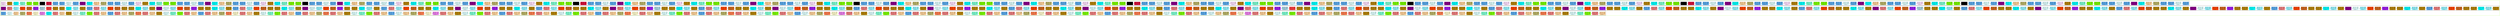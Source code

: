 digraph G {

fontname="Helvetica,Arial,sans-serif"
node [fontname="Helvetica,Arial,sans-serif"]
edge [fontname="Helvetica,Arial,sans-serif"]
graph [rankdir = "LR"];
node [fontsize = "20" shape = "ellipse"];

    subgraph cluster_Mod_0{
        color =chartreuse
        style = bold
        subgraph cluster_0{
           node [style=filled]
           color = black


            "node272" [
               label = "Start Time : 0 | End Time : 4 | Duration : 4"
               shape = "record"
               color = thistle1
            ]

            "node515" [
               label = "Start Time : 4 | End Time : 8 | Duration : 4"
               shape = "record"
               color = darkgoldenrod
            ]

            "node128" [
               label = "Start Time : 8 | End Time : 12 | Duration : 4"
               shape = "record"
               color = aqua
            ]

            "node192" [
               label = "Start Time : 12 | End Time : 16 | Duration : 4"
               shape = "record"
               color = aquamarine
            ]

            "node422" [
               label = "Start Time : 16 | End Time : 20 | Duration : 4"
               shape = "record"
               color = chartreuse
            ]

            "node707" [
               label = "Start Time : 20 | End Time : 25 | Duration : 5"
               shape = "record"
               color = lawngreen
            ]

            "node502" [
               label = "Start Time : 25 | End Time : 29 | Duration : 4"
               shape = "record"
               color = cornflower
            ]

            "node510" [
               label = "Start Time : 29 | End Time : 33 | Duration : 4"
               shape = "record"
               color = crimson
            ]

            "node1" [
               label = "Start Time : 36 | End Time : 40 | Duration : 4"
               shape = "record"
               color = steelblue2
            ]

            "node2" [
               label = "Start Time : 72 | End Time : 76 | Duration : 4"
               shape = "record"
               color = steelblue2
            ]

            "node800" [
               label = "Start Time : 76 | End Time : 81 | Duration : 5"
               shape = "record"
               color = lightcyan
            ]

            "node3" [
               label = "Start Time : 108 | End Time : 112 | Duration : 4"
               shape = "record"
               color = steelblue2
            ]

            "node676" [
               label = "Start Time : 144 | End Time : 149 | Duration : 5"
               shape = "record"
               color = darkmagenta
            ]

            "node130" [
               label = "Start Time : 149 | End Time : 153 | Duration : 4"
               shape = "record"
               color = aqua
            ]

            "node296" [
               label = "Start Time : 153 | End Time : 157 | Duration : 4"
               shape = "record"
               color = burlywood1
            ]

            "node644" [
               label = "Start Time : 157 | End Time : 162 | Duration : 5"
               shape = "record"
               color = darkkhaki
            ]

            "node5" [
               label = "Start Time : 180 | End Time : 184 | Duration : 4"
               shape = "record"
               color = steelblue2
            ]

            "node6" [
               label = "Start Time : 216 | End Time : 220 | Duration : 4"
               shape = "record"
               color = steelblue2
            ]

            "node802" [
               label = "Start Time : 220 | End Time : 225 | Duration : 5"
               shape = "record"
               color = lightcyan
            ]

            "node7" [
               label = "Start Time : 252 | End Time : 256 | Duration : 4"
               shape = "record"
               color = steelblue2
            ]

            "node273" [
               label = "Start Time : 288 | End Time : 292 | Duration : 4"
               shape = "record"
               color = thistle1
            ]

            "node523" [
               label = "Start Time : 292 | End Time : 296 | Duration : 4"
               shape = "record"
               color = darkgoldenrod
            ]

            "node132" [
               label = "Start Time : 296 | End Time : 300 | Duration : 4"
               shape = "record"
               color = aqua
            ]

            "node194" [
               label = "Start Time : 300 | End Time : 304 | Duration : 4"
               shape = "record"
               color = aquamarine
            ]

            "node424" [
               label = "Start Time : 304 | End Time : 308 | Duration : 4"
               shape = "record"
               color = chartreuse
            ]

            "node708" [
               label = "Start Time : 308 | End Time : 313 | Duration : 5"
               shape = "record"
               color = lawngreen
            ]

            "node9" [
               label = "Start Time : 324 | End Time : 328 | Duration : 4"
               shape = "record"
               color = steelblue2
            ]

            "node10" [
               label = "Start Time : 360 | End Time : 364 | Duration : 4"
               shape = "record"
               color = steelblue2
            ]

            "node804" [
               label = "Start Time : 364 | End Time : 369 | Duration : 5"
               shape = "record"
               color = lightcyan
            ]

            "node11" [
               label = "Start Time : 396 | End Time : 400 | Duration : 4"
               shape = "record"
               color = steelblue2
            ]

            "node678" [
               label = "Start Time : 432 | End Time : 437 | Duration : 5"
               shape = "record"
               color = darkmagenta
            ]

            "node134" [
               label = "Start Time : 437 | End Time : 441 | Duration : 4"
               shape = "record"
               color = aqua
            ]

            "node300" [
               label = "Start Time : 441 | End Time : 445 | Duration : 4"
               shape = "record"
               color = burlywood1
            ]

            "node646" [
               label = "Start Time : 445 | End Time : 450 | Duration : 5"
               shape = "record"
               color = darkkhaki
            ]

            "node13" [
               label = "Start Time : 468 | End Time : 472 | Duration : 4"
               shape = "record"
               color = steelblue2
            ]

            "node14" [
               label = "Start Time : 504 | End Time : 508 | Duration : 4"
               shape = "record"
               color = steelblue2
            ]

            "node806" [
               label = "Start Time : 508 | End Time : 513 | Duration : 5"
               shape = "record"
               color = lightcyan
            ]

            "node15" [
               label = "Start Time : 540 | End Time : 544 | Duration : 4"
               shape = "record"
               color = steelblue2
            ]

            "node274" [
               label = "Start Time : 576 | End Time : 580 | Duration : 4"
               shape = "record"
               color = thistle1
            ]

            "node531" [
               label = "Start Time : 580 | End Time : 584 | Duration : 4"
               shape = "record"
               color = darkgoldenrod
            ]

            "node136" [
               label = "Start Time : 584 | End Time : 588 | Duration : 4"
               shape = "record"
               color = aqua
            ]

            "node196" [
               label = "Start Time : 588 | End Time : 592 | Duration : 4"
               shape = "record"
               color = aquamarine
            ]

            "node426" [
               label = "Start Time : 592 | End Time : 596 | Duration : 4"
               shape = "record"
               color = chartreuse
            ]

            "node709" [
               label = "Start Time : 596 | End Time : 601 | Duration : 5"
               shape = "record"
               color = lawngreen
            ]

            "node503" [
               label = "Start Time : 601 | End Time : 605 | Duration : 4"
               shape = "record"
               color = cornflower
            ]

            "node17" [
               label = "Start Time : 612 | End Time : 616 | Duration : 4"
               shape = "record"
               color = steelblue2
            ]

            "node18" [
               label = "Start Time : 648 | End Time : 652 | Duration : 4"
               shape = "record"
               color = steelblue2
            ]

            "node808" [
               label = "Start Time : 652 | End Time : 657 | Duration : 5"
               shape = "record"
               color = lightcyan
            ]

            "node19" [
               label = "Start Time : 684 | End Time : 688 | Duration : 4"
               shape = "record"
               color = steelblue2
            ]

            "node680" [
               label = "Start Time : 720 | End Time : 725 | Duration : 5"
               shape = "record"
               color = darkmagenta
            ]

            "node138" [
               label = "Start Time : 725 | End Time : 729 | Duration : 4"
               shape = "record"
               color = aqua
            ]

            "node304" [
               label = "Start Time : 729 | End Time : 733 | Duration : 4"
               shape = "record"
               color = burlywood1
            ]

            "node648" [
               label = "Start Time : 733 | End Time : 738 | Duration : 5"
               shape = "record"
               color = darkkhaki
            ]

            "node21" [
               label = "Start Time : 756 | End Time : 760 | Duration : 4"
               shape = "record"
               color = steelblue2
            ]

            "node22" [
               label = "Start Time : 792 | End Time : 796 | Duration : 4"
               shape = "record"
               color = steelblue2
            ]

            "node810" [
               label = "Start Time : 796 | End Time : 801 | Duration : 5"
               shape = "record"
               color = lightcyan
            ]

            "node23" [
               label = "Start Time : 828 | End Time : 832 | Duration : 4"
               shape = "record"
               color = steelblue2
            ]

            "node275" [
               label = "Start Time : 864 | End Time : 868 | Duration : 4"
               shape = "record"
               color = thistle1
            ]

            "node539" [
               label = "Start Time : 868 | End Time : 872 | Duration : 4"
               shape = "record"
               color = darkgoldenrod
            ]

            "node140" [
               label = "Start Time : 872 | End Time : 876 | Duration : 4"
               shape = "record"
               color = aqua
            ]

            "node198" [
               label = "Start Time : 876 | End Time : 880 | Duration : 4"
               shape = "record"
               color = aquamarine
            ]

            "node428" [
               label = "Start Time : 880 | End Time : 884 | Duration : 4"
               shape = "record"
               color = chartreuse
            ]

            "node710" [
               label = "Start Time : 884 | End Time : 889 | Duration : 5"
               shape = "record"
               color = lawngreen
            ]

            "node25" [
               label = "Start Time : 900 | End Time : 904 | Duration : 4"
               shape = "record"
               color = steelblue2
            ]

            "node26" [
               label = "Start Time : 936 | End Time : 940 | Duration : 4"
               shape = "record"
               color = steelblue2
            ]

            "node812" [
               label = "Start Time : 940 | End Time : 945 | Duration : 5"
               shape = "record"
               color = lightcyan
            ]

            "node27" [
               label = "Start Time : 972 | End Time : 976 | Duration : 4"
               shape = "record"
               color = steelblue2
            ]

            "node682" [
               label = "Start Time : 1008 | End Time : 1013 | Duration : 5"
               shape = "record"
               color = darkmagenta
            ]

            "node142" [
               label = "Start Time : 1013 | End Time : 1017 | Duration : 4"
               shape = "record"
               color = aqua
            ]

            "node308" [
               label = "Start Time : 1017 | End Time : 1021 | Duration : 4"
               shape = "record"
               color = burlywood1
            ]

            "node650" [
               label = "Start Time : 1021 | End Time : 1026 | Duration : 5"
               shape = "record"
               color = darkkhaki
            ]

            "node29" [
               label = "Start Time : 1044 | End Time : 1048 | Duration : 4"
               shape = "record"
               color = steelblue2
            ]

            "node30" [
               label = "Start Time : 1080 | End Time : 1084 | Duration : 4"
               shape = "record"
               color = steelblue2
            ]

            "node814" [
               label = "Start Time : 1084 | End Time : 1089 | Duration : 5"
               shape = "record"
               color = lightcyan
            ]

            "node31" [
               label = "Start Time : 1116 | End Time : 1120 | Duration : 4"
               shape = "record"
               color = steelblue2
            ]

            "node276" [
               label = "Start Time : 1152 | End Time : 1156 | Duration : 4"
               shape = "record"
               color = thistle1
            ]

            "node547" [
               label = "Start Time : 1156 | End Time : 1160 | Duration : 4"
               shape = "record"
               color = darkgoldenrod
            ]

            "node144" [
               label = "Start Time : 1160 | End Time : 1164 | Duration : 4"
               shape = "record"
               color = aqua
            ]

            "node200" [
               label = "Start Time : 1164 | End Time : 1168 | Duration : 4"
               shape = "record"
               color = aquamarine
            ]

            "node430" [
               label = "Start Time : 1168 | End Time : 1172 | Duration : 4"
               shape = "record"
               color = chartreuse
            ]

            "node711" [
               label = "Start Time : 1172 | End Time : 1177 | Duration : 5"
               shape = "record"
               color = lawngreen
            ]

            "node504" [
               label = "Start Time : 1177 | End Time : 1181 | Duration : 4"
               shape = "record"
               color = cornflower
            ]

            "node511" [
               label = "Start Time : 1181 | End Time : 1185 | Duration : 4"
               shape = "record"
               color = crimson
            ]

            "node33" [
               label = "Start Time : 1188 | End Time : 1192 | Duration : 4"
               shape = "record"
               color = steelblue2
            ]

            "node34" [
               label = "Start Time : 1224 | End Time : 1228 | Duration : 4"
               shape = "record"
               color = steelblue2
            ]

            "node816" [
               label = "Start Time : 1228 | End Time : 1233 | Duration : 5"
               shape = "record"
               color = lightcyan
            ]

            "node35" [
               label = "Start Time : 1260 | End Time : 1264 | Duration : 4"
               shape = "record"
               color = steelblue2
            ]

            "node684" [
               label = "Start Time : 1296 | End Time : 1301 | Duration : 5"
               shape = "record"
               color = darkmagenta
            ]

            "node146" [
               label = "Start Time : 1301 | End Time : 1305 | Duration : 4"
               shape = "record"
               color = aqua
            ]

            "node312" [
               label = "Start Time : 1305 | End Time : 1309 | Duration : 4"
               shape = "record"
               color = burlywood1
            ]

            "node652" [
               label = "Start Time : 1309 | End Time : 1314 | Duration : 5"
               shape = "record"
               color = darkkhaki
            ]

            "node37" [
               label = "Start Time : 1332 | End Time : 1336 | Duration : 4"
               shape = "record"
               color = steelblue2
            ]

            "node38" [
               label = "Start Time : 1368 | End Time : 1372 | Duration : 4"
               shape = "record"
               color = steelblue2
            ]

            "node818" [
               label = "Start Time : 1372 | End Time : 1377 | Duration : 5"
               shape = "record"
               color = lightcyan
            ]

            "node39" [
               label = "Start Time : 1404 | End Time : 1408 | Duration : 4"
               shape = "record"
               color = steelblue2
            ]

            "node277" [
               label = "Start Time : 1440 | End Time : 1444 | Duration : 4"
               shape = "record"
               color = thistle1
            ]

            "node555" [
               label = "Start Time : 1444 | End Time : 1448 | Duration : 4"
               shape = "record"
               color = darkgoldenrod
            ]

            "node148" [
               label = "Start Time : 1448 | End Time : 1452 | Duration : 4"
               shape = "record"
               color = aqua
            ]

            "node202" [
               label = "Start Time : 1452 | End Time : 1456 | Duration : 4"
               shape = "record"
               color = aquamarine
            ]

            "node432" [
               label = "Start Time : 1456 | End Time : 1460 | Duration : 4"
               shape = "record"
               color = chartreuse
            ]

            "node712" [
               label = "Start Time : 1460 | End Time : 1465 | Duration : 5"
               shape = "record"
               color = lawngreen
            ]

            "node41" [
               label = "Start Time : 1476 | End Time : 1480 | Duration : 4"
               shape = "record"
               color = steelblue2
            ]

            "node42" [
               label = "Start Time : 1512 | End Time : 1516 | Duration : 4"
               shape = "record"
               color = steelblue2
            ]

            "node820" [
               label = "Start Time : 1516 | End Time : 1521 | Duration : 5"
               shape = "record"
               color = lightcyan
            ]

            "node43" [
               label = "Start Time : 1548 | End Time : 1552 | Duration : 4"
               shape = "record"
               color = steelblue2
            ]

            "node686" [
               label = "Start Time : 1584 | End Time : 1589 | Duration : 5"
               shape = "record"
               color = darkmagenta
            ]

            "node150" [
               label = "Start Time : 1589 | End Time : 1593 | Duration : 4"
               shape = "record"
               color = aqua
            ]

            "node316" [
               label = "Start Time : 1593 | End Time : 1597 | Duration : 4"
               shape = "record"
               color = burlywood1
            ]

            "node654" [
               label = "Start Time : 1597 | End Time : 1602 | Duration : 5"
               shape = "record"
               color = darkkhaki
            ]

            "node45" [
               label = "Start Time : 1620 | End Time : 1624 | Duration : 4"
               shape = "record"
               color = steelblue2
            ]

            "node46" [
               label = "Start Time : 1656 | End Time : 1660 | Duration : 4"
               shape = "record"
               color = steelblue2
            ]

            "node822" [
               label = "Start Time : 1660 | End Time : 1665 | Duration : 5"
               shape = "record"
               color = lightcyan
            ]

            "node47" [
               label = "Start Time : 1692 | End Time : 1696 | Duration : 4"
               shape = "record"
               color = steelblue2
            ]

            "node278" [
               label = "Start Time : 1728 | End Time : 1732 | Duration : 4"
               shape = "record"
               color = thistle1
            ]

            "node563" [
               label = "Start Time : 1732 | End Time : 1736 | Duration : 4"
               shape = "record"
               color = darkgoldenrod
            ]

            "node152" [
               label = "Start Time : 1736 | End Time : 1740 | Duration : 4"
               shape = "record"
               color = aqua
            ]

            "node204" [
               label = "Start Time : 1740 | End Time : 1744 | Duration : 4"
               shape = "record"
               color = aquamarine
            ]

            "node434" [
               label = "Start Time : 1744 | End Time : 1748 | Duration : 4"
               shape = "record"
               color = chartreuse
            ]

            "node713" [
               label = "Start Time : 1748 | End Time : 1753 | Duration : 5"
               shape = "record"
               color = lawngreen
            ]

            "node505" [
               label = "Start Time : 1753 | End Time : 1757 | Duration : 4"
               shape = "record"
               color = cornflower
            ]

            "node49" [
               label = "Start Time : 1764 | End Time : 1768 | Duration : 4"
               shape = "record"
               color = steelblue2
            ]

            "node50" [
               label = "Start Time : 1800 | End Time : 1804 | Duration : 4"
               shape = "record"
               color = steelblue2
            ]

            "node824" [
               label = "Start Time : 1804 | End Time : 1809 | Duration : 5"
               shape = "record"
               color = lightcyan
            ]

            "node51" [
               label = "Start Time : 1836 | End Time : 1840 | Duration : 4"
               shape = "record"
               color = steelblue2
            ]

            "node688" [
               label = "Start Time : 1872 | End Time : 1877 | Duration : 5"
               shape = "record"
               color = darkmagenta
            ]

            "node154" [
               label = "Start Time : 1877 | End Time : 1881 | Duration : 4"
               shape = "record"
               color = aqua
            ]

            "node320" [
               label = "Start Time : 1881 | End Time : 1885 | Duration : 4"
               shape = "record"
               color = burlywood1
            ]

            "node656" [
               label = "Start Time : 1885 | End Time : 1890 | Duration : 5"
               shape = "record"
               color = darkkhaki
            ]

            "node53" [
               label = "Start Time : 1908 | End Time : 1912 | Duration : 4"
               shape = "record"
               color = steelblue2
            ]

            "node54" [
               label = "Start Time : 1944 | End Time : 1948 | Duration : 4"
               shape = "record"
               color = steelblue2
            ]

            "node826" [
               label = "Start Time : 1948 | End Time : 1953 | Duration : 5"
               shape = "record"
               color = lightcyan
            ]

            "node55" [
               label = "Start Time : 1980 | End Time : 1984 | Duration : 4"
               shape = "record"
               color = steelblue2
            ]

            "node279" [
               label = "Start Time : 2016 | End Time : 2020 | Duration : 4"
               shape = "record"
               color = thistle1
            ]

            "node571" [
               label = "Start Time : 2020 | End Time : 2024 | Duration : 4"
               shape = "record"
               color = darkgoldenrod
            ]

            "node156" [
               label = "Start Time : 2024 | End Time : 2028 | Duration : 4"
               shape = "record"
               color = aqua
            ]

            "node206" [
               label = "Start Time : 2028 | End Time : 2032 | Duration : 4"
               shape = "record"
               color = aquamarine
            ]

            "node436" [
               label = "Start Time : 2032 | End Time : 2036 | Duration : 4"
               shape = "record"
               color = chartreuse
            ]

            "node714" [
               label = "Start Time : 2036 | End Time : 2041 | Duration : 5"
               shape = "record"
               color = lawngreen
            ]

            "node57" [
               label = "Start Time : 2052 | End Time : 2056 | Duration : 4"
               shape = "record"
               color = steelblue2
            ]

            "node58" [
               label = "Start Time : 2088 | End Time : 2092 | Duration : 4"
               shape = "record"
               color = steelblue2
            ]

            "node828" [
               label = "Start Time : 2092 | End Time : 2097 | Duration : 5"
               shape = "record"
               color = lightcyan
            ]

            "node59" [
               label = "Start Time : 2124 | End Time : 2128 | Duration : 4"
               shape = "record"
               color = steelblue2
            ]

            "node690" [
               label = "Start Time : 2160 | End Time : 2165 | Duration : 5"
               shape = "record"
               color = darkmagenta
            ]

            "node158" [
               label = "Start Time : 2165 | End Time : 2169 | Duration : 4"
               shape = "record"
               color = aqua
            ]

            "node324" [
               label = "Start Time : 2169 | End Time : 2173 | Duration : 4"
               shape = "record"
               color = burlywood1
            ]

            "node658" [
               label = "Start Time : 2173 | End Time : 2178 | Duration : 5"
               shape = "record"
               color = darkkhaki
            ]

            "node61" [
               label = "Start Time : 2196 | End Time : 2200 | Duration : 4"
               shape = "record"
               color = steelblue2
            ]

            "node62" [
               label = "Start Time : 2232 | End Time : 2236 | Duration : 4"
               shape = "record"
               color = steelblue2
            ]

            "node830" [
               label = "Start Time : 2236 | End Time : 2241 | Duration : 5"
               shape = "record"
               color = lightcyan
            ]

            "node63" [
               label = "Start Time : 2268 | End Time : 2272 | Duration : 4"
               shape = "record"
               color = steelblue2
            ]

            "node280" [
               label = "Start Time : 2304 | End Time : 2308 | Duration : 4"
               shape = "record"
               color = thistle1
            ]

            "node579" [
               label = "Start Time : 2308 | End Time : 2312 | Duration : 4"
               shape = "record"
               color = darkgoldenrod
            ]

            "node160" [
               label = "Start Time : 2312 | End Time : 2316 | Duration : 4"
               shape = "record"
               color = aqua
            ]

            "node208" [
               label = "Start Time : 2316 | End Time : 2320 | Duration : 4"
               shape = "record"
               color = aquamarine
            ]

            "node438" [
               label = "Start Time : 2320 | End Time : 2324 | Duration : 4"
               shape = "record"
               color = chartreuse
            ]

            "node715" [
               label = "Start Time : 2324 | End Time : 2329 | Duration : 5"
               shape = "record"
               color = lawngreen
            ]

            "node506" [
               label = "Start Time : 2329 | End Time : 2333 | Duration : 4"
               shape = "record"
               color = cornflower
            ]

            "node512" [
               label = "Start Time : 2333 | End Time : 2337 | Duration : 4"
               shape = "record"
               color = crimson
            ]

            "node65" [
               label = "Start Time : 2340 | End Time : 2344 | Duration : 4"
               shape = "record"
               color = steelblue2
            ]

            "node66" [
               label = "Start Time : 2376 | End Time : 2380 | Duration : 4"
               shape = "record"
               color = steelblue2
            ]

            "node832" [
               label = "Start Time : 2380 | End Time : 2385 | Duration : 5"
               shape = "record"
               color = lightcyan
            ]

            "node67" [
               label = "Start Time : 2412 | End Time : 2416 | Duration : 4"
               shape = "record"
               color = steelblue2
            ]

            "node692" [
               label = "Start Time : 2448 | End Time : 2453 | Duration : 5"
               shape = "record"
               color = darkmagenta
            ]

            "node162" [
               label = "Start Time : 2453 | End Time : 2457 | Duration : 4"
               shape = "record"
               color = aqua
            ]

            "node328" [
               label = "Start Time : 2457 | End Time : 2461 | Duration : 4"
               shape = "record"
               color = burlywood1
            ]

            "node660" [
               label = "Start Time : 2461 | End Time : 2466 | Duration : 5"
               shape = "record"
               color = darkkhaki
            ]

            "node69" [
               label = "Start Time : 2484 | End Time : 2488 | Duration : 4"
               shape = "record"
               color = steelblue2
            ]

            "node70" [
               label = "Start Time : 2520 | End Time : 2524 | Duration : 4"
               shape = "record"
               color = steelblue2
            ]

            "node834" [
               label = "Start Time : 2524 | End Time : 2529 | Duration : 5"
               shape = "record"
               color = lightcyan
            ]

            "node71" [
               label = "Start Time : 2556 | End Time : 2560 | Duration : 4"
               shape = "record"
               color = steelblue2
            ]

            "node281" [
               label = "Start Time : 2592 | End Time : 2596 | Duration : 4"
               shape = "record"
               color = thistle1
            ]

            "node587" [
               label = "Start Time : 2596 | End Time : 2600 | Duration : 4"
               shape = "record"
               color = darkgoldenrod
            ]

            "node164" [
               label = "Start Time : 2600 | End Time : 2604 | Duration : 4"
               shape = "record"
               color = aqua
            ]

            "node210" [
               label = "Start Time : 2604 | End Time : 2608 | Duration : 4"
               shape = "record"
               color = aquamarine
            ]

            "node440" [
               label = "Start Time : 2608 | End Time : 2612 | Duration : 4"
               shape = "record"
               color = chartreuse
            ]

            "node716" [
               label = "Start Time : 2612 | End Time : 2617 | Duration : 5"
               shape = "record"
               color = lawngreen
            ]

            "node73" [
               label = "Start Time : 2628 | End Time : 2632 | Duration : 4"
               shape = "record"
               color = steelblue2
            ]

            "node74" [
               label = "Start Time : 2664 | End Time : 2668 | Duration : 4"
               shape = "record"
               color = steelblue2
            ]

            "node836" [
               label = "Start Time : 2668 | End Time : 2673 | Duration : 5"
               shape = "record"
               color = lightcyan
            ]

            "node75" [
               label = "Start Time : 2700 | End Time : 2704 | Duration : 4"
               shape = "record"
               color = steelblue2
            ]

            "node694" [
               label = "Start Time : 2736 | End Time : 2741 | Duration : 5"
               shape = "record"
               color = darkmagenta
            ]

            "node166" [
               label = "Start Time : 2741 | End Time : 2745 | Duration : 4"
               shape = "record"
               color = aqua
            ]

            "node332" [
               label = "Start Time : 2745 | End Time : 2749 | Duration : 4"
               shape = "record"
               color = burlywood1
            ]

            "node662" [
               label = "Start Time : 2749 | End Time : 2754 | Duration : 5"
               shape = "record"
               color = darkkhaki
            ]

            "node77" [
               label = "Start Time : 2772 | End Time : 2776 | Duration : 4"
               shape = "record"
               color = steelblue2
            ]

            "node78" [
               label = "Start Time : 2808 | End Time : 2812 | Duration : 4"
               shape = "record"
               color = steelblue2
            ]

            "node838" [
               label = "Start Time : 2812 | End Time : 2817 | Duration : 5"
               shape = "record"
               color = lightcyan
            ]

            "node79" [
               label = "Start Time : 2844 | End Time : 2848 | Duration : 4"
               shape = "record"
               color = steelblue2
            ]

            "node282" [
               label = "Start Time : 2880 | End Time : 2884 | Duration : 4"
               shape = "record"
               color = thistle1
            ]

            "node595" [
               label = "Start Time : 2884 | End Time : 2888 | Duration : 4"
               shape = "record"
               color = darkgoldenrod
            ]

            "node168" [
               label = "Start Time : 2888 | End Time : 2892 | Duration : 4"
               shape = "record"
               color = aqua
            ]

            "node212" [
               label = "Start Time : 2892 | End Time : 2896 | Duration : 4"
               shape = "record"
               color = aquamarine
            ]

            "node442" [
               label = "Start Time : 2896 | End Time : 2900 | Duration : 4"
               shape = "record"
               color = chartreuse
            ]

            "node717" [
               label = "Start Time : 2900 | End Time : 2905 | Duration : 5"
               shape = "record"
               color = lawngreen
            ]

            "node507" [
               label = "Start Time : 2905 | End Time : 2909 | Duration : 4"
               shape = "record"
               color = cornflower
            ]

            "node81" [
               label = "Start Time : 2916 | End Time : 2920 | Duration : 4"
               shape = "record"
               color = steelblue2
            ]

            "node82" [
               label = "Start Time : 2952 | End Time : 2956 | Duration : 4"
               shape = "record"
               color = steelblue2
            ]

            "node840" [
               label = "Start Time : 2956 | End Time : 2961 | Duration : 5"
               shape = "record"
               color = lightcyan
            ]

            "node83" [
               label = "Start Time : 2988 | End Time : 2992 | Duration : 4"
               shape = "record"
               color = steelblue2
            ]

            "node696" [
               label = "Start Time : 3024 | End Time : 3029 | Duration : 5"
               shape = "record"
               color = darkmagenta
            ]

            "node170" [
               label = "Start Time : 3029 | End Time : 3033 | Duration : 4"
               shape = "record"
               color = aqua
            ]

            "node336" [
               label = "Start Time : 3033 | End Time : 3037 | Duration : 4"
               shape = "record"
               color = burlywood1
            ]

            "node664" [
               label = "Start Time : 3037 | End Time : 3042 | Duration : 5"
               shape = "record"
               color = darkkhaki
            ]

            "node85" [
               label = "Start Time : 3060 | End Time : 3064 | Duration : 4"
               shape = "record"
               color = steelblue2
            ]

            "node86" [
               label = "Start Time : 3096 | End Time : 3100 | Duration : 4"
               shape = "record"
               color = steelblue2
            ]

            "node842" [
               label = "Start Time : 3100 | End Time : 3105 | Duration : 5"
               shape = "record"
               color = lightcyan
            ]

            "node87" [
               label = "Start Time : 3132 | End Time : 3136 | Duration : 4"
               shape = "record"
               color = steelblue2
            ]

            "node283" [
               label = "Start Time : 3168 | End Time : 3172 | Duration : 4"
               shape = "record"
               color = thistle1
            ]

            "node603" [
               label = "Start Time : 3172 | End Time : 3176 | Duration : 4"
               shape = "record"
               color = darkgoldenrod
            ]

            "node172" [
               label = "Start Time : 3176 | End Time : 3180 | Duration : 4"
               shape = "record"
               color = aqua
            ]

            "node214" [
               label = "Start Time : 3180 | End Time : 3184 | Duration : 4"
               shape = "record"
               color = aquamarine
            ]

            "node444" [
               label = "Start Time : 3184 | End Time : 3188 | Duration : 4"
               shape = "record"
               color = chartreuse
            ]

            "node718" [
               label = "Start Time : 3188 | End Time : 3193 | Duration : 5"
               shape = "record"
               color = lawngreen
            ]

            "node89" [
               label = "Start Time : 3204 | End Time : 3208 | Duration : 4"
               shape = "record"
               color = steelblue2
            ]

            "node90" [
               label = "Start Time : 3240 | End Time : 3244 | Duration : 4"
               shape = "record"
               color = steelblue2
            ]

            "node844" [
               label = "Start Time : 3244 | End Time : 3249 | Duration : 5"
               shape = "record"
               color = lightcyan
            ]

            "node91" [
               label = "Start Time : 3276 | End Time : 3280 | Duration : 4"
               shape = "record"
               color = steelblue2
            ]

            "node698" [
               label = "Start Time : 3312 | End Time : 3317 | Duration : 5"
               shape = "record"
               color = darkmagenta
            ]

            "node174" [
               label = "Start Time : 3317 | End Time : 3321 | Duration : 4"
               shape = "record"
               color = aqua
            ]

            "node340" [
               label = "Start Time : 3321 | End Time : 3325 | Duration : 4"
               shape = "record"
               color = burlywood1
            ]

            "node666" [
               label = "Start Time : 3325 | End Time : 3330 | Duration : 5"
               shape = "record"
               color = darkkhaki
            ]

            "node93" [
               label = "Start Time : 3348 | End Time : 3352 | Duration : 4"
               shape = "record"
               color = steelblue2
            ]

            "node94" [
               label = "Start Time : 3384 | End Time : 3388 | Duration : 4"
               shape = "record"
               color = steelblue2
            ]

            "node846" [
               label = "Start Time : 3388 | End Time : 3393 | Duration : 5"
               shape = "record"
               color = lightcyan
            ]

            "node95" [
               label = "Start Time : 3420 | End Time : 3424 | Duration : 4"
               shape = "record"
               color = steelblue2
            ]

            "node284" [
               label = "Start Time : 3456 | End Time : 3460 | Duration : 4"
               shape = "record"
               color = thistle1
            ]

            "node611" [
               label = "Start Time : 3460 | End Time : 3464 | Duration : 4"
               shape = "record"
               color = darkgoldenrod
            ]

            "node176" [
               label = "Start Time : 3464 | End Time : 3468 | Duration : 4"
               shape = "record"
               color = aqua
            ]

            "node216" [
               label = "Start Time : 3468 | End Time : 3472 | Duration : 4"
               shape = "record"
               color = aquamarine
            ]

            "node446" [
               label = "Start Time : 3472 | End Time : 3476 | Duration : 4"
               shape = "record"
               color = chartreuse
            ]

            "node719" [
               label = "Start Time : 3476 | End Time : 3481 | Duration : 5"
               shape = "record"
               color = lawngreen
            ]

            "node508" [
               label = "Start Time : 3481 | End Time : 3485 | Duration : 4"
               shape = "record"
               color = cornflower
            ]

            "node513" [
               label = "Start Time : 3485 | End Time : 3489 | Duration : 4"
               shape = "record"
               color = crimson
            ]

            "node97" [
               label = "Start Time : 3492 | End Time : 3496 | Duration : 4"
               shape = "record"
               color = steelblue2
            ]

            "node98" [
               label = "Start Time : 3528 | End Time : 3532 | Duration : 4"
               shape = "record"
               color = steelblue2
            ]

            "node848" [
               label = "Start Time : 3532 | End Time : 3537 | Duration : 5"
               shape = "record"
               color = lightcyan
            ]

            "node99" [
               label = "Start Time : 3564 | End Time : 3568 | Duration : 4"
               shape = "record"
               color = steelblue2
            ]

            "node700" [
               label = "Start Time : 3600 | End Time : 3605 | Duration : 5"
               shape = "record"
               color = darkmagenta
            ]

            "node178" [
               label = "Start Time : 3605 | End Time : 3609 | Duration : 4"
               shape = "record"
               color = aqua
            ]

            "node344" [
               label = "Start Time : 3609 | End Time : 3613 | Duration : 4"
               shape = "record"
               color = burlywood1
            ]

            "node668" [
               label = "Start Time : 3613 | End Time : 3618 | Duration : 5"
               shape = "record"
               color = darkkhaki
            ]

            "node101" [
               label = "Start Time : 3636 | End Time : 3640 | Duration : 4"
               shape = "record"
               color = steelblue2
            ]

            "node102" [
               label = "Start Time : 3672 | End Time : 3676 | Duration : 4"
               shape = "record"
               color = steelblue2
            ]

            "node850" [
               label = "Start Time : 3676 | End Time : 3681 | Duration : 5"
               shape = "record"
               color = lightcyan
            ]

            "node103" [
               label = "Start Time : 3708 | End Time : 3712 | Duration : 4"
               shape = "record"
               color = steelblue2
            ]

            "node285" [
               label = "Start Time : 3744 | End Time : 3748 | Duration : 4"
               shape = "record"
               color = thistle1
            ]

            "node619" [
               label = "Start Time : 3748 | End Time : 3752 | Duration : 4"
               shape = "record"
               color = darkgoldenrod
            ]

            "node180" [
               label = "Start Time : 3752 | End Time : 3756 | Duration : 4"
               shape = "record"
               color = aqua
            ]

            "node218" [
               label = "Start Time : 3756 | End Time : 3760 | Duration : 4"
               shape = "record"
               color = aquamarine
            ]

            "node448" [
               label = "Start Time : 3760 | End Time : 3764 | Duration : 4"
               shape = "record"
               color = chartreuse
            ]

            "node720" [
               label = "Start Time : 3764 | End Time : 3769 | Duration : 5"
               shape = "record"
               color = lawngreen
            ]

            "node105" [
               label = "Start Time : 3780 | End Time : 3784 | Duration : 4"
               shape = "record"
               color = steelblue2
            ]

            "node106" [
               label = "Start Time : 3816 | End Time : 3820 | Duration : 4"
               shape = "record"
               color = steelblue2
            ]

            "node852" [
               label = "Start Time : 3820 | End Time : 3825 | Duration : 5"
               shape = "record"
               color = lightcyan
            ]

            "node107" [
               label = "Start Time : 3852 | End Time : 3856 | Duration : 4"
               shape = "record"
               color = steelblue2
            ]

            "node702" [
               label = "Start Time : 3888 | End Time : 3893 | Duration : 5"
               shape = "record"
               color = darkmagenta
            ]

            "node182" [
               label = "Start Time : 3893 | End Time : 3897 | Duration : 4"
               shape = "record"
               color = aqua
            ]

            "node348" [
               label = "Start Time : 3897 | End Time : 3901 | Duration : 4"
               shape = "record"
               color = burlywood1
            ]

            "node670" [
               label = "Start Time : 3901 | End Time : 3906 | Duration : 5"
               shape = "record"
               color = darkkhaki
            ]

            "node109" [
               label = "Start Time : 3924 | End Time : 3928 | Duration : 4"
               shape = "record"
               color = steelblue2
            ]

            "node110" [
               label = "Start Time : 3960 | End Time : 3964 | Duration : 4"
               shape = "record"
               color = steelblue2
            ]

            "node854" [
               label = "Start Time : 3964 | End Time : 3969 | Duration : 5"
               shape = "record"
               color = lightcyan
            ]

            "node111" [
               label = "Start Time : 3996 | End Time : 4000 | Duration : 4"
               shape = "record"
               color = steelblue2
            ]

            "node286" [
               label = "Start Time : 4032 | End Time : 4036 | Duration : 4"
               shape = "record"
               color = thistle1
            ]

            "node627" [
               label = "Start Time : 4036 | End Time : 4040 | Duration : 4"
               shape = "record"
               color = darkgoldenrod
            ]

            "node184" [
               label = "Start Time : 4040 | End Time : 4044 | Duration : 4"
               shape = "record"
               color = aqua
            ]

            "node220" [
               label = "Start Time : 4044 | End Time : 4048 | Duration : 4"
               shape = "record"
               color = aquamarine
            ]

            "node450" [
               label = "Start Time : 4048 | End Time : 4052 | Duration : 4"
               shape = "record"
               color = chartreuse
            ]

            "node721" [
               label = "Start Time : 4052 | End Time : 4057 | Duration : 5"
               shape = "record"
               color = lawngreen
            ]

            "node509" [
               label = "Start Time : 4057 | End Time : 4061 | Duration : 4"
               shape = "record"
               color = cornflower
            ]

            "node113" [
               label = "Start Time : 4068 | End Time : 4072 | Duration : 4"
               shape = "record"
               color = steelblue2
            ]

            "node114" [
               label = "Start Time : 4104 | End Time : 4108 | Duration : 4"
               shape = "record"
               color = steelblue2
            ]

            "node856" [
               label = "Start Time : 4108 | End Time : 4113 | Duration : 5"
               shape = "record"
               color = lightcyan
            ]

            "node115" [
               label = "Start Time : 4140 | End Time : 4144 | Duration : 4"
               shape = "record"
               color = steelblue2
            ]

            "node704" [
               label = "Start Time : 4176 | End Time : 4181 | Duration : 5"
               shape = "record"
               color = darkmagenta
            ]

            "node186" [
               label = "Start Time : 4181 | End Time : 4185 | Duration : 4"
               shape = "record"
               color = aqua
            ]

            "node352" [
               label = "Start Time : 4185 | End Time : 4189 | Duration : 4"
               shape = "record"
               color = burlywood1
            ]

            "node672" [
               label = "Start Time : 4189 | End Time : 4194 | Duration : 5"
               shape = "record"
               color = darkkhaki
            ]

            "node117" [
               label = "Start Time : 4212 | End Time : 4216 | Duration : 4"
               shape = "record"
               color = steelblue2
            ]

            "node118" [
               label = "Start Time : 4248 | End Time : 4252 | Duration : 4"
               shape = "record"
               color = steelblue2
            ]

            "node858" [
               label = "Start Time : 4252 | End Time : 4257 | Duration : 5"
               shape = "record"
               color = lightcyan
            ]

            "node119" [
               label = "Start Time : 4284 | End Time : 4288 | Duration : 4"
               shape = "record"
               color = steelblue2
            ]

            "node287" [
               label = "Start Time : 4320 | End Time : 4324 | Duration : 4"
               shape = "record"
               color = thistle1
            ]

            "node635" [
               label = "Start Time : 4324 | End Time : 4328 | Duration : 4"
               shape = "record"
               color = darkgoldenrod
            ]

            "node188" [
               label = "Start Time : 4328 | End Time : 4332 | Duration : 4"
               shape = "record"
               color = aqua
            ]

            "node222" [
               label = "Start Time : 4332 | End Time : 4336 | Duration : 4"
               shape = "record"
               color = aquamarine
            ]

            "node452" [
               label = "Start Time : 4336 | End Time : 4340 | Duration : 4"
               shape = "record"
               color = chartreuse
            ]

            "node722" [
               label = "Start Time : 4340 | End Time : 4345 | Duration : 5"
               shape = "record"
               color = lawngreen
            ]

            "node121" [
               label = "Start Time : 4356 | End Time : 4360 | Duration : 4"
               shape = "record"
               color = steelblue2
            ]

            "node122" [
               label = "Start Time : 4392 | End Time : 4396 | Duration : 4"
               shape = "record"
               color = steelblue2
            ]

            "node860" [
               label = "Start Time : 4396 | End Time : 4401 | Duration : 5"
               shape = "record"
               color = lightcyan
            ]

            "node123" [
               label = "Start Time : 4428 | End Time : 4432 | Duration : 4"
               shape = "record"
               color = steelblue2
            ]

            "node706" [
               label = "Start Time : 4464 | End Time : 4469 | Duration : 5"
               shape = "record"
               color = darkmagenta
            ]

            "node190" [
               label = "Start Time : 4469 | End Time : 4473 | Duration : 4"
               shape = "record"
               color = aqua
            ]

            "node356" [
               label = "Start Time : 4473 | End Time : 4477 | Duration : 4"
               shape = "record"
               color = burlywood1
            ]

            "node674" [
               label = "Start Time : 4477 | End Time : 4482 | Duration : 5"
               shape = "record"
               color = darkkhaki
            ]

            "node125" [
               label = "Start Time : 4500 | End Time : 4504 | Duration : 4"
               shape = "record"
               color = steelblue2
            ]

            "node126" [
               label = "Start Time : 4536 | End Time : 4540 | Duration : 4"
               shape = "record"
               color = steelblue2
            ]

            "node862" [
               label = "Start Time : 4540 | End Time : 4545 | Duration : 5"
               shape = "record"
               color = lightcyan
            ]

            "node127" [
               label = "Start Time : 4572 | End Time : 4576 | Duration : 4"
               shape = "record"
               color = steelblue2
            ]

            node272 -> node515 -> node128 -> node192 -> node422 -> node707 -> node502 -> node510 -> node1 -> node2 -> node800 -> node3 -> node676 -> node130 -> node296 -> node644 -> node5 -> node6 -> node802 -> node7 -> node273 -> node523 -> node132 -> node194 -> node424 -> node708 -> node9 -> node10 -> node804 -> node11 -> node678 -> node134 -> node300 -> node646 -> node13 -> node14 -> node806 -> node15 -> node274 -> node531 -> node136 -> node196 -> node426 -> node709 -> node503 -> node17 -> node18 -> node808 -> node19 -> node680 -> node138 -> node304 -> node648 -> node21 -> node22 -> node810 -> node23 -> node275 -> node539 -> node140 -> node198 -> node428 -> node710 -> node25 -> node26 -> node812 -> node27 -> node682 -> node142 -> node308 -> node650 -> node29 -> node30 -> node814 -> node31 -> node276 -> node547 -> node144 -> node200 -> node430 -> node711 -> node504 -> node511 -> node33 -> node34 -> node816 -> node35 -> node684 -> node146 -> node312 -> node652 -> node37 -> node38 -> node818 -> node39 -> node277 -> node555 -> node148 -> node202 -> node432 -> node712 -> node41 -> node42 -> node820 -> node43 -> node686 -> node150 -> node316 -> node654 -> node45 -> node46 -> node822 -> node47 -> node278 -> node563 -> node152 -> node204 -> node434 -> node713 -> node505 -> node49 -> node50 -> node824 -> node51 -> node688 -> node154 -> node320 -> node656 -> node53 -> node54 -> node826 -> node55 -> node279 -> node571 -> node156 -> node206 -> node436 -> node714 -> node57 -> node58 -> node828 -> node59 -> node690 -> node158 -> node324 -> node658 -> node61 -> node62 -> node830 -> node63 -> node280 -> node579 -> node160 -> node208 -> node438 -> node715 -> node506 -> node512 -> node65 -> node66 -> node832 -> node67 -> node692 -> node162 -> node328 -> node660 -> node69 -> node70 -> node834 -> node71 -> node281 -> node587 -> node164 -> node210 -> node440 -> node716 -> node73 -> node74 -> node836 -> node75 -> node694 -> node166 -> node332 -> node662 -> node77 -> node78 -> node838 -> node79 -> node282 -> node595 -> node168 -> node212 -> node442 -> node717 -> node507 -> node81 -> node82 -> node840 -> node83 -> node696 -> node170 -> node336 -> node664 -> node85 -> node86 -> node842 -> node87 -> node283 -> node603 -> node172 -> node214 -> node444 -> node718 -> node89 -> node90 -> node844 -> node91 -> node698 -> node174 -> node340 -> node666 -> node93 -> node94 -> node846 -> node95 -> node284 -> node611 -> node176 -> node216 -> node446 -> node719 -> node508 -> node513 -> node97 -> node98 -> node848 -> node99 -> node700 -> node178 -> node344 -> node668 -> node101 -> node102 -> node850 -> node103 -> node285 -> node619 -> node180 -> node218 -> node448 -> node720 -> node105 -> node106 -> node852 -> node107 -> node702 -> node182 -> node348 -> node670 -> node109 -> node110 -> node854 -> node111 -> node286 -> node627 -> node184 -> node220 -> node450 -> node721 -> node509 -> node113 -> node114 -> node856 -> node115 -> node704 -> node186 -> node352 -> node672 -> node117 -> node118 -> node858 -> node119 -> node287 -> node635 -> node188 -> node222 -> node452 -> node722 -> node121 -> node122 -> node860 -> node123 -> node706 -> node190 -> node356 -> node674 -> node125 -> node126 -> node862 -> node127

            label = "PC #1"

        }
        subgraph cluster_1{
           node [style=filled]
           color = black


            "node675" [
               label = "Start Time : 0 | End Time : 5 | Duration : 5"
               shape = "record"
               color = darkmagenta
            ]

            "node735" [
               label = "Start Time : 5 | End Time : 10 | Duration : 5"
               shape = "record"
               color = lightcoral
            ]

            "node358" [
               label = "Start Time : 10 | End Time : 14 | Duration : 4"
               shape = "record"
               color = cadetblue1
            ]

            "node224" [
               label = "Start Time : 14 | End Time : 18 | Duration : 4"
               shape = "record"
               color = orangered1
            ]

            "node454" [
               label = "Start Time : 18 | End Time : 22 | Duration : 4"
               shape = "record"
               color = chocolate
            ]

            "node256" [
               label = "Start Time : 22 | End Time : 26 | Duration : 4"
               shape = "record"
               color = x11purple
            ]

            "node731" [
               label = "Start Time : 26 | End Time : 31 | Duration : 5"
               shape = "record"
               color = lightblue
            ]

            "node292" [
               label = "Start Time : 31 | End Time : 35 | Duration : 4"
               shape = "record"
               color = brown1
            ]

            "node516" [
               label = "Start Time : 36 | End Time : 40 | Duration : 4"
               shape = "record"
               color = darkgoldenrod
            ]

            "node517" [
               label = "Start Time : 72 | End Time : 76 | Duration : 4"
               shape = "record"
               color = darkgoldenrod
            ]

            "node129" [
               label = "Start Time : 76 | End Time : 80 | Duration : 4"
               shape = "record"
               color = aqua
            ]

            "node359" [
               label = "Start Time : 80 | End Time : 84 | Duration : 4"
               shape = "record"
               color = cadetblue1
            ]

            "node518" [
               label = "Start Time : 108 | End Time : 112 | Duration : 4"
               shape = "record"
               color = darkgoldenrod
            ]

            "node4" [
               label = "Start Time : 144 | End Time : 148 | Duration : 4"
               shape = "record"
               color = steelblue2
            ]

            "node737" [
               label = "Start Time : 148 | End Time : 153 | Duration : 5"
               shape = "record"
               color = lightcoral
            ]

            "node360" [
               label = "Start Time : 153 | End Time : 157 | Duration : 4"
               shape = "record"
               color = cadetblue1
            ]

            "node225" [
               label = "Start Time : 157 | End Time : 161 | Duration : 4"
               shape = "record"
               color = orangered1
            ]

            "node455" [
               label = "Start Time : 161 | End Time : 165 | Duration : 4"
               shape = "record"
               color = chocolate
            ]

            "node520" [
               label = "Start Time : 180 | End Time : 184 | Duration : 4"
               shape = "record"
               color = darkgoldenrod
            ]

            "node521" [
               label = "Start Time : 216 | End Time : 220 | Duration : 4"
               shape = "record"
               color = darkgoldenrod
            ]

            "node131" [
               label = "Start Time : 220 | End Time : 224 | Duration : 4"
               shape = "record"
               color = aqua
            ]

            "node361" [
               label = "Start Time : 224 | End Time : 228 | Duration : 4"
               shape = "record"
               color = cadetblue1
            ]

            "node522" [
               label = "Start Time : 252 | End Time : 256 | Duration : 4"
               shape = "record"
               color = darkgoldenrod
            ]

            "node677" [
               label = "Start Time : 288 | End Time : 293 | Duration : 5"
               shape = "record"
               color = darkmagenta
            ]

            "node803" [
               label = "Start Time : 293 | End Time : 298 | Duration : 5"
               shape = "record"
               color = lightcyan
            ]

            "node362" [
               label = "Start Time : 298 | End Time : 302 | Duration : 4"
               shape = "record"
               color = cadetblue1
            ]

            "node226" [
               label = "Start Time : 302 | End Time : 306 | Duration : 4"
               shape = "record"
               color = orangered1
            ]

            "node456" [
               label = "Start Time : 306 | End Time : 310 | Duration : 4"
               shape = "record"
               color = chocolate
            ]

            "node257" [
               label = "Start Time : 310 | End Time : 314 | Duration : 4"
               shape = "record"
               color = x11purple
            ]

            "node524" [
               label = "Start Time : 324 | End Time : 328 | Duration : 4"
               shape = "record"
               color = darkgoldenrod
            ]

            "node525" [
               label = "Start Time : 360 | End Time : 364 | Duration : 4"
               shape = "record"
               color = darkgoldenrod
            ]

            "node133" [
               label = "Start Time : 364 | End Time : 368 | Duration : 4"
               shape = "record"
               color = aqua
            ]

            "node363" [
               label = "Start Time : 368 | End Time : 372 | Duration : 4"
               shape = "record"
               color = cadetblue1
            ]

            "node526" [
               label = "Start Time : 396 | End Time : 400 | Duration : 4"
               shape = "record"
               color = darkgoldenrod
            ]

            "node12" [
               label = "Start Time : 432 | End Time : 436 | Duration : 4"
               shape = "record"
               color = steelblue2
            ]

            "node741" [
               label = "Start Time : 436 | End Time : 441 | Duration : 5"
               shape = "record"
               color = lightcoral
            ]

            "node364" [
               label = "Start Time : 441 | End Time : 445 | Duration : 4"
               shape = "record"
               color = cadetblue1
            ]

            "node227" [
               label = "Start Time : 445 | End Time : 449 | Duration : 4"
               shape = "record"
               color = orangered1
            ]

            "node457" [
               label = "Start Time : 449 | End Time : 453 | Duration : 4"
               shape = "record"
               color = chocolate
            ]

            "node528" [
               label = "Start Time : 468 | End Time : 472 | Duration : 4"
               shape = "record"
               color = darkgoldenrod
            ]

            "node529" [
               label = "Start Time : 504 | End Time : 508 | Duration : 4"
               shape = "record"
               color = darkgoldenrod
            ]

            "node135" [
               label = "Start Time : 508 | End Time : 512 | Duration : 4"
               shape = "record"
               color = aqua
            ]

            "node365" [
               label = "Start Time : 512 | End Time : 516 | Duration : 4"
               shape = "record"
               color = cadetblue1
            ]

            "node530" [
               label = "Start Time : 540 | End Time : 544 | Duration : 4"
               shape = "record"
               color = darkgoldenrod
            ]

            "node679" [
               label = "Start Time : 576 | End Time : 581 | Duration : 5"
               shape = "record"
               color = darkmagenta
            ]

            "node807" [
               label = "Start Time : 581 | End Time : 586 | Duration : 5"
               shape = "record"
               color = lightcyan
            ]

            "node366" [
               label = "Start Time : 586 | End Time : 590 | Duration : 4"
               shape = "record"
               color = cadetblue1
            ]

            "node228" [
               label = "Start Time : 590 | End Time : 594 | Duration : 4"
               shape = "record"
               color = orangered1
            ]

            "node458" [
               label = "Start Time : 594 | End Time : 598 | Duration : 4"
               shape = "record"
               color = chocolate
            ]

            "node258" [
               label = "Start Time : 598 | End Time : 602 | Duration : 4"
               shape = "record"
               color = x11purple
            ]

            "node532" [
               label = "Start Time : 612 | End Time : 616 | Duration : 4"
               shape = "record"
               color = darkgoldenrod
            ]

            "node533" [
               label = "Start Time : 648 | End Time : 652 | Duration : 4"
               shape = "record"
               color = darkgoldenrod
            ]

            "node137" [
               label = "Start Time : 652 | End Time : 656 | Duration : 4"
               shape = "record"
               color = aqua
            ]

            "node367" [
               label = "Start Time : 656 | End Time : 660 | Duration : 4"
               shape = "record"
               color = cadetblue1
            ]

            "node534" [
               label = "Start Time : 684 | End Time : 688 | Duration : 4"
               shape = "record"
               color = darkgoldenrod
            ]

            "node20" [
               label = "Start Time : 720 | End Time : 724 | Duration : 4"
               shape = "record"
               color = steelblue2
            ]

            "node745" [
               label = "Start Time : 724 | End Time : 729 | Duration : 5"
               shape = "record"
               color = lightcoral
            ]

            "node368" [
               label = "Start Time : 729 | End Time : 733 | Duration : 4"
               shape = "record"
               color = cadetblue1
            ]

            "node229" [
               label = "Start Time : 733 | End Time : 737 | Duration : 4"
               shape = "record"
               color = orangered1
            ]

            "node459" [
               label = "Start Time : 737 | End Time : 741 | Duration : 4"
               shape = "record"
               color = chocolate
            ]

            "node536" [
               label = "Start Time : 756 | End Time : 760 | Duration : 4"
               shape = "record"
               color = darkgoldenrod
            ]

            "node537" [
               label = "Start Time : 792 | End Time : 796 | Duration : 4"
               shape = "record"
               color = darkgoldenrod
            ]

            "node139" [
               label = "Start Time : 796 | End Time : 800 | Duration : 4"
               shape = "record"
               color = aqua
            ]

            "node369" [
               label = "Start Time : 800 | End Time : 804 | Duration : 4"
               shape = "record"
               color = cadetblue1
            ]

            "node538" [
               label = "Start Time : 828 | End Time : 832 | Duration : 4"
               shape = "record"
               color = darkgoldenrod
            ]

            "node681" [
               label = "Start Time : 864 | End Time : 869 | Duration : 5"
               shape = "record"
               color = darkmagenta
            ]

            "node811" [
               label = "Start Time : 869 | End Time : 874 | Duration : 5"
               shape = "record"
               color = lightcyan
            ]

            "node370" [
               label = "Start Time : 874 | End Time : 878 | Duration : 4"
               shape = "record"
               color = cadetblue1
            ]

            "node230" [
               label = "Start Time : 878 | End Time : 882 | Duration : 4"
               shape = "record"
               color = orangered1
            ]

            "node460" [
               label = "Start Time : 882 | End Time : 886 | Duration : 4"
               shape = "record"
               color = chocolate
            ]

            "node259" [
               label = "Start Time : 886 | End Time : 890 | Duration : 4"
               shape = "record"
               color = x11purple
            ]

            "node540" [
               label = "Start Time : 900 | End Time : 904 | Duration : 4"
               shape = "record"
               color = darkgoldenrod
            ]

            "node541" [
               label = "Start Time : 936 | End Time : 940 | Duration : 4"
               shape = "record"
               color = darkgoldenrod
            ]

            "node141" [
               label = "Start Time : 940 | End Time : 944 | Duration : 4"
               shape = "record"
               color = aqua
            ]

            "node371" [
               label = "Start Time : 944 | End Time : 948 | Duration : 4"
               shape = "record"
               color = cadetblue1
            ]

            "node542" [
               label = "Start Time : 972 | End Time : 976 | Duration : 4"
               shape = "record"
               color = darkgoldenrod
            ]

            "node28" [
               label = "Start Time : 1008 | End Time : 1012 | Duration : 4"
               shape = "record"
               color = steelblue2
            ]

            "node749" [
               label = "Start Time : 1012 | End Time : 1017 | Duration : 5"
               shape = "record"
               color = lightcoral
            ]

            "node372" [
               label = "Start Time : 1017 | End Time : 1021 | Duration : 4"
               shape = "record"
               color = cadetblue1
            ]

            "node231" [
               label = "Start Time : 1021 | End Time : 1025 | Duration : 4"
               shape = "record"
               color = orangered1
            ]

            "node461" [
               label = "Start Time : 1025 | End Time : 1029 | Duration : 4"
               shape = "record"
               color = chocolate
            ]

            "node544" [
               label = "Start Time : 1044 | End Time : 1048 | Duration : 4"
               shape = "record"
               color = darkgoldenrod
            ]

            "node545" [
               label = "Start Time : 1080 | End Time : 1084 | Duration : 4"
               shape = "record"
               color = darkgoldenrod
            ]

            "node143" [
               label = "Start Time : 1084 | End Time : 1088 | Duration : 4"
               shape = "record"
               color = aqua
            ]

            "node373" [
               label = "Start Time : 1088 | End Time : 1092 | Duration : 4"
               shape = "record"
               color = cadetblue1
            ]

            "node546" [
               label = "Start Time : 1116 | End Time : 1120 | Duration : 4"
               shape = "record"
               color = darkgoldenrod
            ]

            "node683" [
               label = "Start Time : 1152 | End Time : 1157 | Duration : 5"
               shape = "record"
               color = darkmagenta
            ]

            "node751" [
               label = "Start Time : 1157 | End Time : 1162 | Duration : 5"
               shape = "record"
               color = lightcoral
            ]

            "node374" [
               label = "Start Time : 1162 | End Time : 1166 | Duration : 4"
               shape = "record"
               color = cadetblue1
            ]

            "node232" [
               label = "Start Time : 1166 | End Time : 1170 | Duration : 4"
               shape = "record"
               color = orangered1
            ]

            "node462" [
               label = "Start Time : 1170 | End Time : 1174 | Duration : 4"
               shape = "record"
               color = chocolate
            ]

            "node260" [
               label = "Start Time : 1174 | End Time : 1178 | Duration : 4"
               shape = "record"
               color = x11purple
            ]

            "node732" [
               label = "Start Time : 1178 | End Time : 1183 | Duration : 5"
               shape = "record"
               color = lightblue
            ]

            "node548" [
               label = "Start Time : 1188 | End Time : 1192 | Duration : 4"
               shape = "record"
               color = darkgoldenrod
            ]

            "node549" [
               label = "Start Time : 1224 | End Time : 1228 | Duration : 4"
               shape = "record"
               color = darkgoldenrod
            ]

            "node145" [
               label = "Start Time : 1228 | End Time : 1232 | Duration : 4"
               shape = "record"
               color = aqua
            ]

            "node375" [
               label = "Start Time : 1232 | End Time : 1236 | Duration : 4"
               shape = "record"
               color = cadetblue1
            ]

            "node550" [
               label = "Start Time : 1260 | End Time : 1264 | Duration : 4"
               shape = "record"
               color = darkgoldenrod
            ]

            "node36" [
               label = "Start Time : 1296 | End Time : 1300 | Duration : 4"
               shape = "record"
               color = steelblue2
            ]

            "node753" [
               label = "Start Time : 1300 | End Time : 1305 | Duration : 5"
               shape = "record"
               color = lightcoral
            ]

            "node376" [
               label = "Start Time : 1305 | End Time : 1309 | Duration : 4"
               shape = "record"
               color = cadetblue1
            ]

            "node233" [
               label = "Start Time : 1309 | End Time : 1313 | Duration : 4"
               shape = "record"
               color = orangered1
            ]

            "node463" [
               label = "Start Time : 1313 | End Time : 1317 | Duration : 4"
               shape = "record"
               color = chocolate
            ]

            "node552" [
               label = "Start Time : 1332 | End Time : 1336 | Duration : 4"
               shape = "record"
               color = darkgoldenrod
            ]

            "node553" [
               label = "Start Time : 1368 | End Time : 1372 | Duration : 4"
               shape = "record"
               color = darkgoldenrod
            ]

            "node147" [
               label = "Start Time : 1372 | End Time : 1376 | Duration : 4"
               shape = "record"
               color = aqua
            ]

            "node377" [
               label = "Start Time : 1376 | End Time : 1380 | Duration : 4"
               shape = "record"
               color = cadetblue1
            ]

            "node554" [
               label = "Start Time : 1404 | End Time : 1408 | Duration : 4"
               shape = "record"
               color = darkgoldenrod
            ]

            "node685" [
               label = "Start Time : 1440 | End Time : 1445 | Duration : 5"
               shape = "record"
               color = darkmagenta
            ]

            "node819" [
               label = "Start Time : 1445 | End Time : 1450 | Duration : 5"
               shape = "record"
               color = lightcyan
            ]

            "node378" [
               label = "Start Time : 1450 | End Time : 1454 | Duration : 4"
               shape = "record"
               color = cadetblue1
            ]

            "node234" [
               label = "Start Time : 1454 | End Time : 1458 | Duration : 4"
               shape = "record"
               color = orangered1
            ]

            "node464" [
               label = "Start Time : 1458 | End Time : 1462 | Duration : 4"
               shape = "record"
               color = chocolate
            ]

            "node261" [
               label = "Start Time : 1462 | End Time : 1466 | Duration : 4"
               shape = "record"
               color = x11purple
            ]

            "node556" [
               label = "Start Time : 1476 | End Time : 1480 | Duration : 4"
               shape = "record"
               color = darkgoldenrod
            ]

            "node557" [
               label = "Start Time : 1512 | End Time : 1516 | Duration : 4"
               shape = "record"
               color = darkgoldenrod
            ]

            "node149" [
               label = "Start Time : 1516 | End Time : 1520 | Duration : 4"
               shape = "record"
               color = aqua
            ]

            "node379" [
               label = "Start Time : 1520 | End Time : 1524 | Duration : 4"
               shape = "record"
               color = cadetblue1
            ]

            "node558" [
               label = "Start Time : 1548 | End Time : 1552 | Duration : 4"
               shape = "record"
               color = darkgoldenrod
            ]

            "node44" [
               label = "Start Time : 1584 | End Time : 1588 | Duration : 4"
               shape = "record"
               color = steelblue2
            ]

            "node757" [
               label = "Start Time : 1588 | End Time : 1593 | Duration : 5"
               shape = "record"
               color = lightcoral
            ]

            "node380" [
               label = "Start Time : 1593 | End Time : 1597 | Duration : 4"
               shape = "record"
               color = cadetblue1
            ]

            "node235" [
               label = "Start Time : 1597 | End Time : 1601 | Duration : 4"
               shape = "record"
               color = orangered1
            ]

            "node465" [
               label = "Start Time : 1601 | End Time : 1605 | Duration : 4"
               shape = "record"
               color = chocolate
            ]

            "node560" [
               label = "Start Time : 1620 | End Time : 1624 | Duration : 4"
               shape = "record"
               color = darkgoldenrod
            ]

            "node561" [
               label = "Start Time : 1656 | End Time : 1660 | Duration : 4"
               shape = "record"
               color = darkgoldenrod
            ]

            "node151" [
               label = "Start Time : 1660 | End Time : 1664 | Duration : 4"
               shape = "record"
               color = aqua
            ]

            "node381" [
               label = "Start Time : 1664 | End Time : 1668 | Duration : 4"
               shape = "record"
               color = cadetblue1
            ]

            "node562" [
               label = "Start Time : 1692 | End Time : 1696 | Duration : 4"
               shape = "record"
               color = darkgoldenrod
            ]

            "node687" [
               label = "Start Time : 1728 | End Time : 1733 | Duration : 5"
               shape = "record"
               color = darkmagenta
            ]

            "node823" [
               label = "Start Time : 1733 | End Time : 1738 | Duration : 5"
               shape = "record"
               color = lightcyan
            ]

            "node382" [
               label = "Start Time : 1738 | End Time : 1742 | Duration : 4"
               shape = "record"
               color = cadetblue1
            ]

            "node236" [
               label = "Start Time : 1742 | End Time : 1746 | Duration : 4"
               shape = "record"
               color = orangered1
            ]

            "node466" [
               label = "Start Time : 1746 | End Time : 1750 | Duration : 4"
               shape = "record"
               color = chocolate
            ]

            "node262" [
               label = "Start Time : 1750 | End Time : 1754 | Duration : 4"
               shape = "record"
               color = x11purple
            ]

            "node564" [
               label = "Start Time : 1764 | End Time : 1768 | Duration : 4"
               shape = "record"
               color = darkgoldenrod
            ]

            "node565" [
               label = "Start Time : 1800 | End Time : 1804 | Duration : 4"
               shape = "record"
               color = darkgoldenrod
            ]

            "node153" [
               label = "Start Time : 1804 | End Time : 1808 | Duration : 4"
               shape = "record"
               color = aqua
            ]

            "node383" [
               label = "Start Time : 1808 | End Time : 1812 | Duration : 4"
               shape = "record"
               color = cadetblue1
            ]

            "node566" [
               label = "Start Time : 1836 | End Time : 1840 | Duration : 4"
               shape = "record"
               color = darkgoldenrod
            ]

            "node52" [
               label = "Start Time : 1872 | End Time : 1876 | Duration : 4"
               shape = "record"
               color = steelblue2
            ]

            "node761" [
               label = "Start Time : 1876 | End Time : 1881 | Duration : 5"
               shape = "record"
               color = lightcoral
            ]

            "node384" [
               label = "Start Time : 1881 | End Time : 1885 | Duration : 4"
               shape = "record"
               color = cadetblue1
            ]

            "node237" [
               label = "Start Time : 1885 | End Time : 1889 | Duration : 4"
               shape = "record"
               color = orangered1
            ]

            "node467" [
               label = "Start Time : 1889 | End Time : 1893 | Duration : 4"
               shape = "record"
               color = chocolate
            ]

            "node568" [
               label = "Start Time : 1908 | End Time : 1912 | Duration : 4"
               shape = "record"
               color = darkgoldenrod
            ]

            "node569" [
               label = "Start Time : 1944 | End Time : 1948 | Duration : 4"
               shape = "record"
               color = darkgoldenrod
            ]

            "node155" [
               label = "Start Time : 1948 | End Time : 1952 | Duration : 4"
               shape = "record"
               color = aqua
            ]

            "node385" [
               label = "Start Time : 1952 | End Time : 1956 | Duration : 4"
               shape = "record"
               color = cadetblue1
            ]

            "node570" [
               label = "Start Time : 1980 | End Time : 1984 | Duration : 4"
               shape = "record"
               color = darkgoldenrod
            ]

            "node689" [
               label = "Start Time : 2016 | End Time : 2021 | Duration : 5"
               shape = "record"
               color = darkmagenta
            ]

            "node827" [
               label = "Start Time : 2021 | End Time : 2026 | Duration : 5"
               shape = "record"
               color = lightcyan
            ]

            "node386" [
               label = "Start Time : 2026 | End Time : 2030 | Duration : 4"
               shape = "record"
               color = cadetblue1
            ]

            "node238" [
               label = "Start Time : 2030 | End Time : 2034 | Duration : 4"
               shape = "record"
               color = orangered1
            ]

            "node468" [
               label = "Start Time : 2034 | End Time : 2038 | Duration : 4"
               shape = "record"
               color = chocolate
            ]

            "node263" [
               label = "Start Time : 2038 | End Time : 2042 | Duration : 4"
               shape = "record"
               color = x11purple
            ]

            "node572" [
               label = "Start Time : 2052 | End Time : 2056 | Duration : 4"
               shape = "record"
               color = darkgoldenrod
            ]

            "node573" [
               label = "Start Time : 2088 | End Time : 2092 | Duration : 4"
               shape = "record"
               color = darkgoldenrod
            ]

            "node157" [
               label = "Start Time : 2092 | End Time : 2096 | Duration : 4"
               shape = "record"
               color = aqua
            ]

            "node387" [
               label = "Start Time : 2096 | End Time : 2100 | Duration : 4"
               shape = "record"
               color = cadetblue1
            ]

            "node574" [
               label = "Start Time : 2124 | End Time : 2128 | Duration : 4"
               shape = "record"
               color = darkgoldenrod
            ]

            "node60" [
               label = "Start Time : 2160 | End Time : 2164 | Duration : 4"
               shape = "record"
               color = steelblue2
            ]

            "node765" [
               label = "Start Time : 2164 | End Time : 2169 | Duration : 5"
               shape = "record"
               color = lightcoral
            ]

            "node388" [
               label = "Start Time : 2169 | End Time : 2173 | Duration : 4"
               shape = "record"
               color = cadetblue1
            ]

            "node239" [
               label = "Start Time : 2173 | End Time : 2177 | Duration : 4"
               shape = "record"
               color = orangered1
            ]

            "node469" [
               label = "Start Time : 2177 | End Time : 2181 | Duration : 4"
               shape = "record"
               color = chocolate
            ]

            "node576" [
               label = "Start Time : 2196 | End Time : 2200 | Duration : 4"
               shape = "record"
               color = darkgoldenrod
            ]

            "node577" [
               label = "Start Time : 2232 | End Time : 2236 | Duration : 4"
               shape = "record"
               color = darkgoldenrod
            ]

            "node159" [
               label = "Start Time : 2236 | End Time : 2240 | Duration : 4"
               shape = "record"
               color = aqua
            ]

            "node389" [
               label = "Start Time : 2240 | End Time : 2244 | Duration : 4"
               shape = "record"
               color = cadetblue1
            ]

            "node578" [
               label = "Start Time : 2268 | End Time : 2272 | Duration : 4"
               shape = "record"
               color = darkgoldenrod
            ]

            "node691" [
               label = "Start Time : 2304 | End Time : 2309 | Duration : 5"
               shape = "record"
               color = darkmagenta
            ]

            "node767" [
               label = "Start Time : 2309 | End Time : 2314 | Duration : 5"
               shape = "record"
               color = lightcoral
            ]

            "node390" [
               label = "Start Time : 2314 | End Time : 2318 | Duration : 4"
               shape = "record"
               color = cadetblue1
            ]

            "node240" [
               label = "Start Time : 2318 | End Time : 2322 | Duration : 4"
               shape = "record"
               color = orangered1
            ]

            "node470" [
               label = "Start Time : 2322 | End Time : 2326 | Duration : 4"
               shape = "record"
               color = chocolate
            ]

            "node264" [
               label = "Start Time : 2326 | End Time : 2330 | Duration : 4"
               shape = "record"
               color = x11purple
            ]

            "node733" [
               label = "Start Time : 2330 | End Time : 2335 | Duration : 5"
               shape = "record"
               color = lightblue
            ]

            "node293" [
               label = "Start Time : 2335 | End Time : 2339 | Duration : 4"
               shape = "record"
               color = brown1
            ]

            "node580" [
               label = "Start Time : 2340 | End Time : 2344 | Duration : 4"
               shape = "record"
               color = darkgoldenrod
            ]

            "node581" [
               label = "Start Time : 2376 | End Time : 2380 | Duration : 4"
               shape = "record"
               color = darkgoldenrod
            ]

            "node161" [
               label = "Start Time : 2380 | End Time : 2384 | Duration : 4"
               shape = "record"
               color = aqua
            ]

            "node391" [
               label = "Start Time : 2384 | End Time : 2388 | Duration : 4"
               shape = "record"
               color = cadetblue1
            ]

            "node582" [
               label = "Start Time : 2412 | End Time : 2416 | Duration : 4"
               shape = "record"
               color = darkgoldenrod
            ]

            "node68" [
               label = "Start Time : 2448 | End Time : 2452 | Duration : 4"
               shape = "record"
               color = steelblue2
            ]

            "node769" [
               label = "Start Time : 2452 | End Time : 2457 | Duration : 5"
               shape = "record"
               color = lightcoral
            ]

            "node392" [
               label = "Start Time : 2457 | End Time : 2461 | Duration : 4"
               shape = "record"
               color = cadetblue1
            ]

            "node241" [
               label = "Start Time : 2461 | End Time : 2465 | Duration : 4"
               shape = "record"
               color = orangered1
            ]

            "node471" [
               label = "Start Time : 2465 | End Time : 2469 | Duration : 4"
               shape = "record"
               color = chocolate
            ]

            "node584" [
               label = "Start Time : 2484 | End Time : 2488 | Duration : 4"
               shape = "record"
               color = darkgoldenrod
            ]

            "node585" [
               label = "Start Time : 2520 | End Time : 2524 | Duration : 4"
               shape = "record"
               color = darkgoldenrod
            ]

            "node163" [
               label = "Start Time : 2524 | End Time : 2528 | Duration : 4"
               shape = "record"
               color = aqua
            ]

            "node393" [
               label = "Start Time : 2528 | End Time : 2532 | Duration : 4"
               shape = "record"
               color = cadetblue1
            ]

            "node586" [
               label = "Start Time : 2556 | End Time : 2560 | Duration : 4"
               shape = "record"
               color = darkgoldenrod
            ]

            "node693" [
               label = "Start Time : 2592 | End Time : 2597 | Duration : 5"
               shape = "record"
               color = darkmagenta
            ]

            "node835" [
               label = "Start Time : 2597 | End Time : 2602 | Duration : 5"
               shape = "record"
               color = lightcyan
            ]

            "node394" [
               label = "Start Time : 2602 | End Time : 2606 | Duration : 4"
               shape = "record"
               color = cadetblue1
            ]

            "node242" [
               label = "Start Time : 2606 | End Time : 2610 | Duration : 4"
               shape = "record"
               color = orangered1
            ]

            "node472" [
               label = "Start Time : 2610 | End Time : 2614 | Duration : 4"
               shape = "record"
               color = chocolate
            ]

            "node265" [
               label = "Start Time : 2614 | End Time : 2618 | Duration : 4"
               shape = "record"
               color = x11purple
            ]

            "node588" [
               label = "Start Time : 2628 | End Time : 2632 | Duration : 4"
               shape = "record"
               color = darkgoldenrod
            ]

            "node589" [
               label = "Start Time : 2664 | End Time : 2668 | Duration : 4"
               shape = "record"
               color = darkgoldenrod
            ]

            "node165" [
               label = "Start Time : 2668 | End Time : 2672 | Duration : 4"
               shape = "record"
               color = aqua
            ]

            "node395" [
               label = "Start Time : 2672 | End Time : 2676 | Duration : 4"
               shape = "record"
               color = cadetblue1
            ]

            "node590" [
               label = "Start Time : 2700 | End Time : 2704 | Duration : 4"
               shape = "record"
               color = darkgoldenrod
            ]

            "node76" [
               label = "Start Time : 2736 | End Time : 2740 | Duration : 4"
               shape = "record"
               color = steelblue2
            ]

            "node773" [
               label = "Start Time : 2740 | End Time : 2745 | Duration : 5"
               shape = "record"
               color = lightcoral
            ]

            "node396" [
               label = "Start Time : 2745 | End Time : 2749 | Duration : 4"
               shape = "record"
               color = cadetblue1
            ]

            "node243" [
               label = "Start Time : 2749 | End Time : 2753 | Duration : 4"
               shape = "record"
               color = orangered1
            ]

            "node473" [
               label = "Start Time : 2753 | End Time : 2757 | Duration : 4"
               shape = "record"
               color = chocolate
            ]

            "node592" [
               label = "Start Time : 2772 | End Time : 2776 | Duration : 4"
               shape = "record"
               color = darkgoldenrod
            ]

            "node593" [
               label = "Start Time : 2808 | End Time : 2812 | Duration : 4"
               shape = "record"
               color = darkgoldenrod
            ]

            "node167" [
               label = "Start Time : 2812 | End Time : 2816 | Duration : 4"
               shape = "record"
               color = aqua
            ]

            "node397" [
               label = "Start Time : 2816 | End Time : 2820 | Duration : 4"
               shape = "record"
               color = cadetblue1
            ]

            "node594" [
               label = "Start Time : 2844 | End Time : 2848 | Duration : 4"
               shape = "record"
               color = darkgoldenrod
            ]

            "node695" [
               label = "Start Time : 2880 | End Time : 2885 | Duration : 5"
               shape = "record"
               color = darkmagenta
            ]

            "node839" [
               label = "Start Time : 2885 | End Time : 2890 | Duration : 5"
               shape = "record"
               color = lightcyan
            ]

            "node398" [
               label = "Start Time : 2890 | End Time : 2894 | Duration : 4"
               shape = "record"
               color = cadetblue1
            ]

            "node244" [
               label = "Start Time : 2894 | End Time : 2898 | Duration : 4"
               shape = "record"
               color = orangered1
            ]

            "node474" [
               label = "Start Time : 2898 | End Time : 2902 | Duration : 4"
               shape = "record"
               color = chocolate
            ]

            "node266" [
               label = "Start Time : 2902 | End Time : 2906 | Duration : 4"
               shape = "record"
               color = x11purple
            ]

            "node596" [
               label = "Start Time : 2916 | End Time : 2920 | Duration : 4"
               shape = "record"
               color = darkgoldenrod
            ]

            "node597" [
               label = "Start Time : 2952 | End Time : 2956 | Duration : 4"
               shape = "record"
               color = darkgoldenrod
            ]

            "node169" [
               label = "Start Time : 2956 | End Time : 2960 | Duration : 4"
               shape = "record"
               color = aqua
            ]

            "node399" [
               label = "Start Time : 2960 | End Time : 2964 | Duration : 4"
               shape = "record"
               color = cadetblue1
            ]

            "node598" [
               label = "Start Time : 2988 | End Time : 2992 | Duration : 4"
               shape = "record"
               color = darkgoldenrod
            ]

            "node84" [
               label = "Start Time : 3024 | End Time : 3028 | Duration : 4"
               shape = "record"
               color = steelblue2
            ]

            "node777" [
               label = "Start Time : 3028 | End Time : 3033 | Duration : 5"
               shape = "record"
               color = lightcoral
            ]

            "node400" [
               label = "Start Time : 3033 | End Time : 3037 | Duration : 4"
               shape = "record"
               color = cadetblue1
            ]

            "node245" [
               label = "Start Time : 3037 | End Time : 3041 | Duration : 4"
               shape = "record"
               color = orangered1
            ]

            "node475" [
               label = "Start Time : 3041 | End Time : 3045 | Duration : 4"
               shape = "record"
               color = chocolate
            ]

            "node600" [
               label = "Start Time : 3060 | End Time : 3064 | Duration : 4"
               shape = "record"
               color = darkgoldenrod
            ]

            "node601" [
               label = "Start Time : 3096 | End Time : 3100 | Duration : 4"
               shape = "record"
               color = darkgoldenrod
            ]

            "node171" [
               label = "Start Time : 3100 | End Time : 3104 | Duration : 4"
               shape = "record"
               color = aqua
            ]

            "node401" [
               label = "Start Time : 3104 | End Time : 3108 | Duration : 4"
               shape = "record"
               color = cadetblue1
            ]

            "node602" [
               label = "Start Time : 3132 | End Time : 3136 | Duration : 4"
               shape = "record"
               color = darkgoldenrod
            ]

            "node697" [
               label = "Start Time : 3168 | End Time : 3173 | Duration : 5"
               shape = "record"
               color = darkmagenta
            ]

            "node843" [
               label = "Start Time : 3173 | End Time : 3178 | Duration : 5"
               shape = "record"
               color = lightcyan
            ]

            "node402" [
               label = "Start Time : 3178 | End Time : 3182 | Duration : 4"
               shape = "record"
               color = cadetblue1
            ]

            "node246" [
               label = "Start Time : 3182 | End Time : 3186 | Duration : 4"
               shape = "record"
               color = orangered1
            ]

            "node476" [
               label = "Start Time : 3186 | End Time : 3190 | Duration : 4"
               shape = "record"
               color = chocolate
            ]

            "node267" [
               label = "Start Time : 3190 | End Time : 3194 | Duration : 4"
               shape = "record"
               color = x11purple
            ]

            "node604" [
               label = "Start Time : 3204 | End Time : 3208 | Duration : 4"
               shape = "record"
               color = darkgoldenrod
            ]

            "node605" [
               label = "Start Time : 3240 | End Time : 3244 | Duration : 4"
               shape = "record"
               color = darkgoldenrod
            ]

            "node173" [
               label = "Start Time : 3244 | End Time : 3248 | Duration : 4"
               shape = "record"
               color = aqua
            ]

            "node403" [
               label = "Start Time : 3248 | End Time : 3252 | Duration : 4"
               shape = "record"
               color = cadetblue1
            ]

            "node606" [
               label = "Start Time : 3276 | End Time : 3280 | Duration : 4"
               shape = "record"
               color = darkgoldenrod
            ]

            "node92" [
               label = "Start Time : 3312 | End Time : 3316 | Duration : 4"
               shape = "record"
               color = steelblue2
            ]

            "node781" [
               label = "Start Time : 3316 | End Time : 3321 | Duration : 5"
               shape = "record"
               color = lightcoral
            ]

            "node404" [
               label = "Start Time : 3321 | End Time : 3325 | Duration : 4"
               shape = "record"
               color = cadetblue1
            ]

            "node247" [
               label = "Start Time : 3325 | End Time : 3329 | Duration : 4"
               shape = "record"
               color = orangered1
            ]

            "node477" [
               label = "Start Time : 3329 | End Time : 3333 | Duration : 4"
               shape = "record"
               color = chocolate
            ]

            "node608" [
               label = "Start Time : 3348 | End Time : 3352 | Duration : 4"
               shape = "record"
               color = darkgoldenrod
            ]

            "node609" [
               label = "Start Time : 3384 | End Time : 3388 | Duration : 4"
               shape = "record"
               color = darkgoldenrod
            ]

            "node175" [
               label = "Start Time : 3388 | End Time : 3392 | Duration : 4"
               shape = "record"
               color = aqua
            ]

            "node405" [
               label = "Start Time : 3392 | End Time : 3396 | Duration : 4"
               shape = "record"
               color = cadetblue1
            ]

            "node610" [
               label = "Start Time : 3420 | End Time : 3424 | Duration : 4"
               shape = "record"
               color = darkgoldenrod
            ]

            "node699" [
               label = "Start Time : 3456 | End Time : 3461 | Duration : 5"
               shape = "record"
               color = darkmagenta
            ]

            "node783" [
               label = "Start Time : 3461 | End Time : 3466 | Duration : 5"
               shape = "record"
               color = lightcoral
            ]

            "node406" [
               label = "Start Time : 3466 | End Time : 3470 | Duration : 4"
               shape = "record"
               color = cadetblue1
            ]

            "node248" [
               label = "Start Time : 3470 | End Time : 3474 | Duration : 4"
               shape = "record"
               color = orangered1
            ]

            "node478" [
               label = "Start Time : 3474 | End Time : 3478 | Duration : 4"
               shape = "record"
               color = chocolate
            ]

            "node268" [
               label = "Start Time : 3478 | End Time : 3482 | Duration : 4"
               shape = "record"
               color = x11purple
            ]

            "node734" [
               label = "Start Time : 3482 | End Time : 3487 | Duration : 5"
               shape = "record"
               color = lightblue
            ]

            "node612" [
               label = "Start Time : 3492 | End Time : 3496 | Duration : 4"
               shape = "record"
               color = darkgoldenrod
            ]

            "node613" [
               label = "Start Time : 3528 | End Time : 3532 | Duration : 4"
               shape = "record"
               color = darkgoldenrod
            ]

            "node177" [
               label = "Start Time : 3532 | End Time : 3536 | Duration : 4"
               shape = "record"
               color = aqua
            ]

            "node407" [
               label = "Start Time : 3536 | End Time : 3540 | Duration : 4"
               shape = "record"
               color = cadetblue1
            ]

            "node614" [
               label = "Start Time : 3564 | End Time : 3568 | Duration : 4"
               shape = "record"
               color = darkgoldenrod
            ]

            "node100" [
               label = "Start Time : 3600 | End Time : 3604 | Duration : 4"
               shape = "record"
               color = steelblue2
            ]

            "node785" [
               label = "Start Time : 3604 | End Time : 3609 | Duration : 5"
               shape = "record"
               color = lightcoral
            ]

            "node408" [
               label = "Start Time : 3609 | End Time : 3613 | Duration : 4"
               shape = "record"
               color = cadetblue1
            ]

            "node249" [
               label = "Start Time : 3613 | End Time : 3617 | Duration : 4"
               shape = "record"
               color = orangered1
            ]

            "node479" [
               label = "Start Time : 3617 | End Time : 3621 | Duration : 4"
               shape = "record"
               color = chocolate
            ]

            "node616" [
               label = "Start Time : 3636 | End Time : 3640 | Duration : 4"
               shape = "record"
               color = darkgoldenrod
            ]

            "node617" [
               label = "Start Time : 3672 | End Time : 3676 | Duration : 4"
               shape = "record"
               color = darkgoldenrod
            ]

            "node179" [
               label = "Start Time : 3676 | End Time : 3680 | Duration : 4"
               shape = "record"
               color = aqua
            ]

            "node409" [
               label = "Start Time : 3680 | End Time : 3684 | Duration : 4"
               shape = "record"
               color = cadetblue1
            ]

            "node618" [
               label = "Start Time : 3708 | End Time : 3712 | Duration : 4"
               shape = "record"
               color = darkgoldenrod
            ]

            "node701" [
               label = "Start Time : 3744 | End Time : 3749 | Duration : 5"
               shape = "record"
               color = darkmagenta
            ]

            "node851" [
               label = "Start Time : 3749 | End Time : 3754 | Duration : 5"
               shape = "record"
               color = lightcyan
            ]

            "node410" [
               label = "Start Time : 3754 | End Time : 3758 | Duration : 4"
               shape = "record"
               color = cadetblue1
            ]

            "node250" [
               label = "Start Time : 3758 | End Time : 3762 | Duration : 4"
               shape = "record"
               color = orangered1
            ]

            "node480" [
               label = "Start Time : 3762 | End Time : 3766 | Duration : 4"
               shape = "record"
               color = chocolate
            ]

            "node269" [
               label = "Start Time : 3766 | End Time : 3770 | Duration : 4"
               shape = "record"
               color = x11purple
            ]

            "node620" [
               label = "Start Time : 3780 | End Time : 3784 | Duration : 4"
               shape = "record"
               color = darkgoldenrod
            ]

            "node621" [
               label = "Start Time : 3816 | End Time : 3820 | Duration : 4"
               shape = "record"
               color = darkgoldenrod
            ]

            "node181" [
               label = "Start Time : 3820 | End Time : 3824 | Duration : 4"
               shape = "record"
               color = aqua
            ]

            "node411" [
               label = "Start Time : 3824 | End Time : 3828 | Duration : 4"
               shape = "record"
               color = cadetblue1
            ]

            "node622" [
               label = "Start Time : 3852 | End Time : 3856 | Duration : 4"
               shape = "record"
               color = darkgoldenrod
            ]

            "node108" [
               label = "Start Time : 3888 | End Time : 3892 | Duration : 4"
               shape = "record"
               color = steelblue2
            ]

            "node789" [
               label = "Start Time : 3892 | End Time : 3897 | Duration : 5"
               shape = "record"
               color = lightcoral
            ]

            "node412" [
               label = "Start Time : 3897 | End Time : 3901 | Duration : 4"
               shape = "record"
               color = cadetblue1
            ]

            "node251" [
               label = "Start Time : 3901 | End Time : 3905 | Duration : 4"
               shape = "record"
               color = orangered1
            ]

            "node481" [
               label = "Start Time : 3905 | End Time : 3909 | Duration : 4"
               shape = "record"
               color = chocolate
            ]

            "node624" [
               label = "Start Time : 3924 | End Time : 3928 | Duration : 4"
               shape = "record"
               color = darkgoldenrod
            ]

            "node625" [
               label = "Start Time : 3960 | End Time : 3964 | Duration : 4"
               shape = "record"
               color = darkgoldenrod
            ]

            "node183" [
               label = "Start Time : 3964 | End Time : 3968 | Duration : 4"
               shape = "record"
               color = aqua
            ]

            "node413" [
               label = "Start Time : 3968 | End Time : 3972 | Duration : 4"
               shape = "record"
               color = cadetblue1
            ]

            "node626" [
               label = "Start Time : 3996 | End Time : 4000 | Duration : 4"
               shape = "record"
               color = darkgoldenrod
            ]

            "node703" [
               label = "Start Time : 4032 | End Time : 4037 | Duration : 5"
               shape = "record"
               color = darkmagenta
            ]

            "node855" [
               label = "Start Time : 4037 | End Time : 4042 | Duration : 5"
               shape = "record"
               color = lightcyan
            ]

            "node414" [
               label = "Start Time : 4042 | End Time : 4046 | Duration : 4"
               shape = "record"
               color = cadetblue1
            ]

            "node252" [
               label = "Start Time : 4046 | End Time : 4050 | Duration : 4"
               shape = "record"
               color = orangered1
            ]

            "node482" [
               label = "Start Time : 4050 | End Time : 4054 | Duration : 4"
               shape = "record"
               color = chocolate
            ]

            "node270" [
               label = "Start Time : 4054 | End Time : 4058 | Duration : 4"
               shape = "record"
               color = x11purple
            ]

            "node628" [
               label = "Start Time : 4068 | End Time : 4072 | Duration : 4"
               shape = "record"
               color = darkgoldenrod
            ]

            "node629" [
               label = "Start Time : 4104 | End Time : 4108 | Duration : 4"
               shape = "record"
               color = darkgoldenrod
            ]

            "node185" [
               label = "Start Time : 4108 | End Time : 4112 | Duration : 4"
               shape = "record"
               color = aqua
            ]

            "node415" [
               label = "Start Time : 4112 | End Time : 4116 | Duration : 4"
               shape = "record"
               color = cadetblue1
            ]

            "node630" [
               label = "Start Time : 4140 | End Time : 4144 | Duration : 4"
               shape = "record"
               color = darkgoldenrod
            ]

            "node116" [
               label = "Start Time : 4176 | End Time : 4180 | Duration : 4"
               shape = "record"
               color = steelblue2
            ]

            "node793" [
               label = "Start Time : 4180 | End Time : 4185 | Duration : 5"
               shape = "record"
               color = lightcoral
            ]

            "node416" [
               label = "Start Time : 4185 | End Time : 4189 | Duration : 4"
               shape = "record"
               color = cadetblue1
            ]

            "node253" [
               label = "Start Time : 4189 | End Time : 4193 | Duration : 4"
               shape = "record"
               color = orangered1
            ]

            "node483" [
               label = "Start Time : 4193 | End Time : 4197 | Duration : 4"
               shape = "record"
               color = chocolate
            ]

            "node632" [
               label = "Start Time : 4212 | End Time : 4216 | Duration : 4"
               shape = "record"
               color = darkgoldenrod
            ]

            "node633" [
               label = "Start Time : 4248 | End Time : 4252 | Duration : 4"
               shape = "record"
               color = darkgoldenrod
            ]

            "node187" [
               label = "Start Time : 4252 | End Time : 4256 | Duration : 4"
               shape = "record"
               color = aqua
            ]

            "node417" [
               label = "Start Time : 4256 | End Time : 4260 | Duration : 4"
               shape = "record"
               color = cadetblue1
            ]

            "node634" [
               label = "Start Time : 4284 | End Time : 4288 | Duration : 4"
               shape = "record"
               color = darkgoldenrod
            ]

            "node705" [
               label = "Start Time : 4320 | End Time : 4325 | Duration : 5"
               shape = "record"
               color = darkmagenta
            ]

            "node859" [
               label = "Start Time : 4325 | End Time : 4330 | Duration : 5"
               shape = "record"
               color = lightcyan
            ]

            "node418" [
               label = "Start Time : 4330 | End Time : 4334 | Duration : 4"
               shape = "record"
               color = cadetblue1
            ]

            "node254" [
               label = "Start Time : 4334 | End Time : 4338 | Duration : 4"
               shape = "record"
               color = orangered1
            ]

            "node484" [
               label = "Start Time : 4338 | End Time : 4342 | Duration : 4"
               shape = "record"
               color = chocolate
            ]

            "node271" [
               label = "Start Time : 4342 | End Time : 4346 | Duration : 4"
               shape = "record"
               color = x11purple
            ]

            "node636" [
               label = "Start Time : 4356 | End Time : 4360 | Duration : 4"
               shape = "record"
               color = darkgoldenrod
            ]

            "node637" [
               label = "Start Time : 4392 | End Time : 4396 | Duration : 4"
               shape = "record"
               color = darkgoldenrod
            ]

            "node189" [
               label = "Start Time : 4396 | End Time : 4400 | Duration : 4"
               shape = "record"
               color = aqua
            ]

            "node419" [
               label = "Start Time : 4400 | End Time : 4404 | Duration : 4"
               shape = "record"
               color = cadetblue1
            ]

            "node638" [
               label = "Start Time : 4428 | End Time : 4432 | Duration : 4"
               shape = "record"
               color = darkgoldenrod
            ]

            "node124" [
               label = "Start Time : 4464 | End Time : 4468 | Duration : 4"
               shape = "record"
               color = steelblue2
            ]

            "node797" [
               label = "Start Time : 4468 | End Time : 4473 | Duration : 5"
               shape = "record"
               color = lightcoral
            ]

            "node420" [
               label = "Start Time : 4473 | End Time : 4477 | Duration : 4"
               shape = "record"
               color = cadetblue1
            ]

            "node255" [
               label = "Start Time : 4477 | End Time : 4481 | Duration : 4"
               shape = "record"
               color = orangered1
            ]

            "node485" [
               label = "Start Time : 4481 | End Time : 4485 | Duration : 4"
               shape = "record"
               color = chocolate
            ]

            "node640" [
               label = "Start Time : 4500 | End Time : 4504 | Duration : 4"
               shape = "record"
               color = darkgoldenrod
            ]

            "node641" [
               label = "Start Time : 4536 | End Time : 4540 | Duration : 4"
               shape = "record"
               color = darkgoldenrod
            ]

            "node191" [
               label = "Start Time : 4540 | End Time : 4544 | Duration : 4"
               shape = "record"
               color = aqua
            ]

            "node421" [
               label = "Start Time : 4544 | End Time : 4548 | Duration : 4"
               shape = "record"
               color = cadetblue1
            ]

            "node642" [
               label = "Start Time : 4572 | End Time : 4576 | Duration : 4"
               shape = "record"
               color = darkgoldenrod
            ]

            node675 -> node735 -> node358 -> node224 -> node454 -> node256 -> node731 -> node292 -> node516 -> node517 -> node129 -> node359 -> node518 -> node4 -> node737 -> node360 -> node225 -> node455 -> node520 -> node521 -> node131 -> node361 -> node522 -> node677 -> node803 -> node362 -> node226 -> node456 -> node257 -> node524 -> node525 -> node133 -> node363 -> node526 -> node12 -> node741 -> node364 -> node227 -> node457 -> node528 -> node529 -> node135 -> node365 -> node530 -> node679 -> node807 -> node366 -> node228 -> node458 -> node258 -> node532 -> node533 -> node137 -> node367 -> node534 -> node20 -> node745 -> node368 -> node229 -> node459 -> node536 -> node537 -> node139 -> node369 -> node538 -> node681 -> node811 -> node370 -> node230 -> node460 -> node259 -> node540 -> node541 -> node141 -> node371 -> node542 -> node28 -> node749 -> node372 -> node231 -> node461 -> node544 -> node545 -> node143 -> node373 -> node546 -> node683 -> node751 -> node374 -> node232 -> node462 -> node260 -> node732 -> node548 -> node549 -> node145 -> node375 -> node550 -> node36 -> node753 -> node376 -> node233 -> node463 -> node552 -> node553 -> node147 -> node377 -> node554 -> node685 -> node819 -> node378 -> node234 -> node464 -> node261 -> node556 -> node557 -> node149 -> node379 -> node558 -> node44 -> node757 -> node380 -> node235 -> node465 -> node560 -> node561 -> node151 -> node381 -> node562 -> node687 -> node823 -> node382 -> node236 -> node466 -> node262 -> node564 -> node565 -> node153 -> node383 -> node566 -> node52 -> node761 -> node384 -> node237 -> node467 -> node568 -> node569 -> node155 -> node385 -> node570 -> node689 -> node827 -> node386 -> node238 -> node468 -> node263 -> node572 -> node573 -> node157 -> node387 -> node574 -> node60 -> node765 -> node388 -> node239 -> node469 -> node576 -> node577 -> node159 -> node389 -> node578 -> node691 -> node767 -> node390 -> node240 -> node470 -> node264 -> node733 -> node293 -> node580 -> node581 -> node161 -> node391 -> node582 -> node68 -> node769 -> node392 -> node241 -> node471 -> node584 -> node585 -> node163 -> node393 -> node586 -> node693 -> node835 -> node394 -> node242 -> node472 -> node265 -> node588 -> node589 -> node165 -> node395 -> node590 -> node76 -> node773 -> node396 -> node243 -> node473 -> node592 -> node593 -> node167 -> node397 -> node594 -> node695 -> node839 -> node398 -> node244 -> node474 -> node266 -> node596 -> node597 -> node169 -> node399 -> node598 -> node84 -> node777 -> node400 -> node245 -> node475 -> node600 -> node601 -> node171 -> node401 -> node602 -> node697 -> node843 -> node402 -> node246 -> node476 -> node267 -> node604 -> node605 -> node173 -> node403 -> node606 -> node92 -> node781 -> node404 -> node247 -> node477 -> node608 -> node609 -> node175 -> node405 -> node610 -> node699 -> node783 -> node406 -> node248 -> node478 -> node268 -> node734 -> node612 -> node613 -> node177 -> node407 -> node614 -> node100 -> node785 -> node408 -> node249 -> node479 -> node616 -> node617 -> node179 -> node409 -> node618 -> node701 -> node851 -> node410 -> node250 -> node480 -> node269 -> node620 -> node621 -> node181 -> node411 -> node622 -> node108 -> node789 -> node412 -> node251 -> node481 -> node624 -> node625 -> node183 -> node413 -> node626 -> node703 -> node855 -> node414 -> node252 -> node482 -> node270 -> node628 -> node629 -> node185 -> node415 -> node630 -> node116 -> node793 -> node416 -> node253 -> node483 -> node632 -> node633 -> node187 -> node417 -> node634 -> node705 -> node859 -> node418 -> node254 -> node484 -> node271 -> node636 -> node637 -> node189 -> node419 -> node638 -> node124 -> node797 -> node420 -> node255 -> node485 -> node640 -> node641 -> node191 -> node421 -> node642

            label = "PC #2"

        }
        subgraph cluster_2{
           node [style=filled]
           color = black


            "node0" [
               label = "Start Time : 0 | End Time : 4 | Duration : 4"
               shape = "record"
               color = steelblue2
            ]

            "node799" [
               label = "Start Time : 4 | End Time : 9 | Duration : 5"
               shape = "record"
               color = lightcyan
            ]

            "node294" [
               label = "Start Time : 9 | End Time : 13 | Duration : 4"
               shape = "record"
               color = burlywood1
            ]

            "node643" [
               label = "Start Time : 13 | End Time : 18 | Duration : 5"
               shape = "record"
               color = darkkhaki
            ]

            "node486" [
               label = "Start Time : 18 | End Time : 22 | Duration : 4"
               shape = "record"
               color = coral
            ]

            "node723" [
               label = "Start Time : 22 | End Time : 27 | Duration : 5"
               shape = "record"
               color = lemonchiffon
            ]

            "node288" [
               label = "Start Time : 27 | End Time : 31 | Duration : 4"
               shape = "record"
               color = violet
            ]

            "node514" [
               label = "Start Time : 31 | End Time : 35 | Duration : 4"
               shape = "record"
               color = cyan
            ]

            "node736" [
               label = "Start Time : 72 | End Time : 77 | Duration : 5"
               shape = "record"
               color = lightcoral
            ]

            "node295" [
               label = "Start Time : 77 | End Time : 81 | Duration : 4"
               shape = "record"
               color = burlywood1
            ]

            "node519" [
               label = "Start Time : 144 | End Time : 148 | Duration : 4"
               shape = "record"
               color = darkgoldenrod
            ]

            "node801" [
               label = "Start Time : 148 | End Time : 153 | Duration : 5"
               shape = "record"
               color = lightcyan
            ]

            "node193" [
               label = "Start Time : 153 | End Time : 157 | Duration : 4"
               shape = "record"
               color = aquamarine
            ]

            "node423" [
               label = "Start Time : 157 | End Time : 161 | Duration : 4"
               shape = "record"
               color = chartreuse
            ]

            "node738" [
               label = "Start Time : 216 | End Time : 221 | Duration : 5"
               shape = "record"
               color = lightcoral
            ]

            "node297" [
               label = "Start Time : 221 | End Time : 225 | Duration : 4"
               shape = "record"
               color = burlywood1
            ]

            "node8" [
               label = "Start Time : 288 | End Time : 292 | Duration : 4"
               shape = "record"
               color = steelblue2
            ]

            "node739" [
               label = "Start Time : 292 | End Time : 297 | Duration : 5"
               shape = "record"
               color = lightcoral
            ]

            "node298" [
               label = "Start Time : 297 | End Time : 301 | Duration : 4"
               shape = "record"
               color = burlywood1
            ]

            "node645" [
               label = "Start Time : 301 | End Time : 306 | Duration : 5"
               shape = "record"
               color = darkkhaki
            ]

            "node487" [
               label = "Start Time : 306 | End Time : 310 | Duration : 4"
               shape = "record"
               color = coral
            ]

            "node740" [
               label = "Start Time : 360 | End Time : 365 | Duration : 5"
               shape = "record"
               color = lightcoral
            ]

            "node299" [
               label = "Start Time : 365 | End Time : 369 | Duration : 4"
               shape = "record"
               color = burlywood1
            ]

            "node527" [
               label = "Start Time : 432 | End Time : 436 | Duration : 4"
               shape = "record"
               color = darkgoldenrod
            ]

            "node805" [
               label = "Start Time : 436 | End Time : 441 | Duration : 5"
               shape = "record"
               color = lightcyan
            ]

            "node195" [
               label = "Start Time : 441 | End Time : 445 | Duration : 4"
               shape = "record"
               color = aquamarine
            ]

            "node425" [
               label = "Start Time : 445 | End Time : 449 | Duration : 4"
               shape = "record"
               color = chartreuse
            ]

            "node742" [
               label = "Start Time : 504 | End Time : 509 | Duration : 5"
               shape = "record"
               color = lightcoral
            ]

            "node301" [
               label = "Start Time : 509 | End Time : 513 | Duration : 4"
               shape = "record"
               color = burlywood1
            ]

            "node16" [
               label = "Start Time : 576 | End Time : 580 | Duration : 4"
               shape = "record"
               color = steelblue2
            ]

            "node743" [
               label = "Start Time : 580 | End Time : 585 | Duration : 5"
               shape = "record"
               color = lightcoral
            ]

            "node302" [
               label = "Start Time : 585 | End Time : 589 | Duration : 4"
               shape = "record"
               color = burlywood1
            ]

            "node647" [
               label = "Start Time : 589 | End Time : 594 | Duration : 5"
               shape = "record"
               color = darkkhaki
            ]

            "node488" [
               label = "Start Time : 594 | End Time : 598 | Duration : 4"
               shape = "record"
               color = coral
            ]

            "node724" [
               label = "Start Time : 598 | End Time : 603 | Duration : 5"
               shape = "record"
               color = lemonchiffon
            ]

            "node744" [
               label = "Start Time : 648 | End Time : 653 | Duration : 5"
               shape = "record"
               color = lightcoral
            ]

            "node303" [
               label = "Start Time : 653 | End Time : 657 | Duration : 4"
               shape = "record"
               color = burlywood1
            ]

            "node535" [
               label = "Start Time : 720 | End Time : 724 | Duration : 4"
               shape = "record"
               color = darkgoldenrod
            ]

            "node809" [
               label = "Start Time : 724 | End Time : 729 | Duration : 5"
               shape = "record"
               color = lightcyan
            ]

            "node197" [
               label = "Start Time : 729 | End Time : 733 | Duration : 4"
               shape = "record"
               color = aquamarine
            ]

            "node427" [
               label = "Start Time : 733 | End Time : 737 | Duration : 4"
               shape = "record"
               color = chartreuse
            ]

            "node746" [
               label = "Start Time : 792 | End Time : 797 | Duration : 5"
               shape = "record"
               color = lightcoral
            ]

            "node305" [
               label = "Start Time : 797 | End Time : 801 | Duration : 4"
               shape = "record"
               color = burlywood1
            ]

            "node24" [
               label = "Start Time : 864 | End Time : 868 | Duration : 4"
               shape = "record"
               color = steelblue2
            ]

            "node747" [
               label = "Start Time : 868 | End Time : 873 | Duration : 5"
               shape = "record"
               color = lightcoral
            ]

            "node306" [
               label = "Start Time : 873 | End Time : 877 | Duration : 4"
               shape = "record"
               color = burlywood1
            ]

            "node649" [
               label = "Start Time : 877 | End Time : 882 | Duration : 5"
               shape = "record"
               color = darkkhaki
            ]

            "node489" [
               label = "Start Time : 882 | End Time : 886 | Duration : 4"
               shape = "record"
               color = coral
            ]

            "node748" [
               label = "Start Time : 936 | End Time : 941 | Duration : 5"
               shape = "record"
               color = lightcoral
            ]

            "node307" [
               label = "Start Time : 941 | End Time : 945 | Duration : 4"
               shape = "record"
               color = burlywood1
            ]

            "node543" [
               label = "Start Time : 1008 | End Time : 1012 | Duration : 4"
               shape = "record"
               color = darkgoldenrod
            ]

            "node813" [
               label = "Start Time : 1012 | End Time : 1017 | Duration : 5"
               shape = "record"
               color = lightcyan
            ]

            "node199" [
               label = "Start Time : 1017 | End Time : 1021 | Duration : 4"
               shape = "record"
               color = aquamarine
            ]

            "node429" [
               label = "Start Time : 1021 | End Time : 1025 | Duration : 4"
               shape = "record"
               color = chartreuse
            ]

            "node750" [
               label = "Start Time : 1080 | End Time : 1085 | Duration : 5"
               shape = "record"
               color = lightcoral
            ]

            "node309" [
               label = "Start Time : 1085 | End Time : 1089 | Duration : 4"
               shape = "record"
               color = burlywood1
            ]

            "node32" [
               label = "Start Time : 1152 | End Time : 1156 | Duration : 4"
               shape = "record"
               color = steelblue2
            ]

            "node815" [
               label = "Start Time : 1156 | End Time : 1161 | Duration : 5"
               shape = "record"
               color = lightcyan
            ]

            "node310" [
               label = "Start Time : 1161 | End Time : 1165 | Duration : 4"
               shape = "record"
               color = burlywood1
            ]

            "node651" [
               label = "Start Time : 1165 | End Time : 1170 | Duration : 5"
               shape = "record"
               color = darkkhaki
            ]

            "node490" [
               label = "Start Time : 1170 | End Time : 1174 | Duration : 4"
               shape = "record"
               color = coral
            ]

            "node725" [
               label = "Start Time : 1174 | End Time : 1179 | Duration : 5"
               shape = "record"
               color = lemonchiffon
            ]

            "node289" [
               label = "Start Time : 1179 | End Time : 1183 | Duration : 4"
               shape = "record"
               color = violet
            ]

            "node752" [
               label = "Start Time : 1224 | End Time : 1229 | Duration : 5"
               shape = "record"
               color = lightcoral
            ]

            "node311" [
               label = "Start Time : 1229 | End Time : 1233 | Duration : 4"
               shape = "record"
               color = burlywood1
            ]

            "node551" [
               label = "Start Time : 1296 | End Time : 1300 | Duration : 4"
               shape = "record"
               color = darkgoldenrod
            ]

            "node817" [
               label = "Start Time : 1300 | End Time : 1305 | Duration : 5"
               shape = "record"
               color = lightcyan
            ]

            "node201" [
               label = "Start Time : 1305 | End Time : 1309 | Duration : 4"
               shape = "record"
               color = aquamarine
            ]

            "node431" [
               label = "Start Time : 1309 | End Time : 1313 | Duration : 4"
               shape = "record"
               color = chartreuse
            ]

            "node754" [
               label = "Start Time : 1368 | End Time : 1373 | Duration : 5"
               shape = "record"
               color = lightcoral
            ]

            "node313" [
               label = "Start Time : 1373 | End Time : 1377 | Duration : 4"
               shape = "record"
               color = burlywood1
            ]

            "node40" [
               label = "Start Time : 1440 | End Time : 1444 | Duration : 4"
               shape = "record"
               color = steelblue2
            ]

            "node755" [
               label = "Start Time : 1444 | End Time : 1449 | Duration : 5"
               shape = "record"
               color = lightcoral
            ]

            "node314" [
               label = "Start Time : 1449 | End Time : 1453 | Duration : 4"
               shape = "record"
               color = burlywood1
            ]

            "node653" [
               label = "Start Time : 1453 | End Time : 1458 | Duration : 5"
               shape = "record"
               color = darkkhaki
            ]

            "node491" [
               label = "Start Time : 1458 | End Time : 1462 | Duration : 4"
               shape = "record"
               color = coral
            ]

            "node756" [
               label = "Start Time : 1512 | End Time : 1517 | Duration : 5"
               shape = "record"
               color = lightcoral
            ]

            "node315" [
               label = "Start Time : 1517 | End Time : 1521 | Duration : 4"
               shape = "record"
               color = burlywood1
            ]

            "node559" [
               label = "Start Time : 1584 | End Time : 1588 | Duration : 4"
               shape = "record"
               color = darkgoldenrod
            ]

            "node821" [
               label = "Start Time : 1588 | End Time : 1593 | Duration : 5"
               shape = "record"
               color = lightcyan
            ]

            "node203" [
               label = "Start Time : 1593 | End Time : 1597 | Duration : 4"
               shape = "record"
               color = aquamarine
            ]

            "node433" [
               label = "Start Time : 1597 | End Time : 1601 | Duration : 4"
               shape = "record"
               color = chartreuse
            ]

            "node758" [
               label = "Start Time : 1656 | End Time : 1661 | Duration : 5"
               shape = "record"
               color = lightcoral
            ]

            "node317" [
               label = "Start Time : 1661 | End Time : 1665 | Duration : 4"
               shape = "record"
               color = burlywood1
            ]

            "node48" [
               label = "Start Time : 1728 | End Time : 1732 | Duration : 4"
               shape = "record"
               color = steelblue2
            ]

            "node759" [
               label = "Start Time : 1732 | End Time : 1737 | Duration : 5"
               shape = "record"
               color = lightcoral
            ]

            "node318" [
               label = "Start Time : 1737 | End Time : 1741 | Duration : 4"
               shape = "record"
               color = burlywood1
            ]

            "node655" [
               label = "Start Time : 1741 | End Time : 1746 | Duration : 5"
               shape = "record"
               color = darkkhaki
            ]

            "node492" [
               label = "Start Time : 1746 | End Time : 1750 | Duration : 4"
               shape = "record"
               color = coral
            ]

            "node726" [
               label = "Start Time : 1750 | End Time : 1755 | Duration : 5"
               shape = "record"
               color = lemonchiffon
            ]

            "node760" [
               label = "Start Time : 1800 | End Time : 1805 | Duration : 5"
               shape = "record"
               color = lightcoral
            ]

            "node319" [
               label = "Start Time : 1805 | End Time : 1809 | Duration : 4"
               shape = "record"
               color = burlywood1
            ]

            "node567" [
               label = "Start Time : 1872 | End Time : 1876 | Duration : 4"
               shape = "record"
               color = darkgoldenrod
            ]

            "node825" [
               label = "Start Time : 1876 | End Time : 1881 | Duration : 5"
               shape = "record"
               color = lightcyan
            ]

            "node205" [
               label = "Start Time : 1881 | End Time : 1885 | Duration : 4"
               shape = "record"
               color = aquamarine
            ]

            "node435" [
               label = "Start Time : 1885 | End Time : 1889 | Duration : 4"
               shape = "record"
               color = chartreuse
            ]

            "node762" [
               label = "Start Time : 1944 | End Time : 1949 | Duration : 5"
               shape = "record"
               color = lightcoral
            ]

            "node321" [
               label = "Start Time : 1949 | End Time : 1953 | Duration : 4"
               shape = "record"
               color = burlywood1
            ]

            "node56" [
               label = "Start Time : 2016 | End Time : 2020 | Duration : 4"
               shape = "record"
               color = steelblue2
            ]

            "node763" [
               label = "Start Time : 2020 | End Time : 2025 | Duration : 5"
               shape = "record"
               color = lightcoral
            ]

            "node322" [
               label = "Start Time : 2025 | End Time : 2029 | Duration : 4"
               shape = "record"
               color = burlywood1
            ]

            "node657" [
               label = "Start Time : 2029 | End Time : 2034 | Duration : 5"
               shape = "record"
               color = darkkhaki
            ]

            "node493" [
               label = "Start Time : 2034 | End Time : 2038 | Duration : 4"
               shape = "record"
               color = coral
            ]

            "node764" [
               label = "Start Time : 2088 | End Time : 2093 | Duration : 5"
               shape = "record"
               color = lightcoral
            ]

            "node323" [
               label = "Start Time : 2093 | End Time : 2097 | Duration : 4"
               shape = "record"
               color = burlywood1
            ]

            "node575" [
               label = "Start Time : 2160 | End Time : 2164 | Duration : 4"
               shape = "record"
               color = darkgoldenrod
            ]

            "node829" [
               label = "Start Time : 2164 | End Time : 2169 | Duration : 5"
               shape = "record"
               color = lightcyan
            ]

            "node207" [
               label = "Start Time : 2169 | End Time : 2173 | Duration : 4"
               shape = "record"
               color = aquamarine
            ]

            "node437" [
               label = "Start Time : 2173 | End Time : 2177 | Duration : 4"
               shape = "record"
               color = chartreuse
            ]

            "node766" [
               label = "Start Time : 2232 | End Time : 2237 | Duration : 5"
               shape = "record"
               color = lightcoral
            ]

            "node325" [
               label = "Start Time : 2237 | End Time : 2241 | Duration : 4"
               shape = "record"
               color = burlywood1
            ]

            "node64" [
               label = "Start Time : 2304 | End Time : 2308 | Duration : 4"
               shape = "record"
               color = steelblue2
            ]

            "node831" [
               label = "Start Time : 2308 | End Time : 2313 | Duration : 5"
               shape = "record"
               color = lightcyan
            ]

            "node326" [
               label = "Start Time : 2313 | End Time : 2317 | Duration : 4"
               shape = "record"
               color = burlywood1
            ]

            "node659" [
               label = "Start Time : 2317 | End Time : 2322 | Duration : 5"
               shape = "record"
               color = darkkhaki
            ]

            "node494" [
               label = "Start Time : 2322 | End Time : 2326 | Duration : 4"
               shape = "record"
               color = coral
            ]

            "node727" [
               label = "Start Time : 2326 | End Time : 2331 | Duration : 5"
               shape = "record"
               color = lemonchiffon
            ]

            "node290" [
               label = "Start Time : 2331 | End Time : 2335 | Duration : 4"
               shape = "record"
               color = violet
            ]

            "node768" [
               label = "Start Time : 2376 | End Time : 2381 | Duration : 5"
               shape = "record"
               color = lightcoral
            ]

            "node327" [
               label = "Start Time : 2381 | End Time : 2385 | Duration : 4"
               shape = "record"
               color = burlywood1
            ]

            "node583" [
               label = "Start Time : 2448 | End Time : 2452 | Duration : 4"
               shape = "record"
               color = darkgoldenrod
            ]

            "node833" [
               label = "Start Time : 2452 | End Time : 2457 | Duration : 5"
               shape = "record"
               color = lightcyan
            ]

            "node209" [
               label = "Start Time : 2457 | End Time : 2461 | Duration : 4"
               shape = "record"
               color = aquamarine
            ]

            "node439" [
               label = "Start Time : 2461 | End Time : 2465 | Duration : 4"
               shape = "record"
               color = chartreuse
            ]

            "node770" [
               label = "Start Time : 2520 | End Time : 2525 | Duration : 5"
               shape = "record"
               color = lightcoral
            ]

            "node329" [
               label = "Start Time : 2525 | End Time : 2529 | Duration : 4"
               shape = "record"
               color = burlywood1
            ]

            "node72" [
               label = "Start Time : 2592 | End Time : 2596 | Duration : 4"
               shape = "record"
               color = steelblue2
            ]

            "node771" [
               label = "Start Time : 2596 | End Time : 2601 | Duration : 5"
               shape = "record"
               color = lightcoral
            ]

            "node330" [
               label = "Start Time : 2601 | End Time : 2605 | Duration : 4"
               shape = "record"
               color = burlywood1
            ]

            "node661" [
               label = "Start Time : 2605 | End Time : 2610 | Duration : 5"
               shape = "record"
               color = darkkhaki
            ]

            "node495" [
               label = "Start Time : 2610 | End Time : 2614 | Duration : 4"
               shape = "record"
               color = coral
            ]

            "node772" [
               label = "Start Time : 2664 | End Time : 2669 | Duration : 5"
               shape = "record"
               color = lightcoral
            ]

            "node331" [
               label = "Start Time : 2669 | End Time : 2673 | Duration : 4"
               shape = "record"
               color = burlywood1
            ]

            "node591" [
               label = "Start Time : 2736 | End Time : 2740 | Duration : 4"
               shape = "record"
               color = darkgoldenrod
            ]

            "node837" [
               label = "Start Time : 2740 | End Time : 2745 | Duration : 5"
               shape = "record"
               color = lightcyan
            ]

            "node211" [
               label = "Start Time : 2745 | End Time : 2749 | Duration : 4"
               shape = "record"
               color = aquamarine
            ]

            "node441" [
               label = "Start Time : 2749 | End Time : 2753 | Duration : 4"
               shape = "record"
               color = chartreuse
            ]

            "node774" [
               label = "Start Time : 2808 | End Time : 2813 | Duration : 5"
               shape = "record"
               color = lightcoral
            ]

            "node333" [
               label = "Start Time : 2813 | End Time : 2817 | Duration : 4"
               shape = "record"
               color = burlywood1
            ]

            "node80" [
               label = "Start Time : 2880 | End Time : 2884 | Duration : 4"
               shape = "record"
               color = steelblue2
            ]

            "node775" [
               label = "Start Time : 2884 | End Time : 2889 | Duration : 5"
               shape = "record"
               color = lightcoral
            ]

            "node334" [
               label = "Start Time : 2889 | End Time : 2893 | Duration : 4"
               shape = "record"
               color = burlywood1
            ]

            "node663" [
               label = "Start Time : 2893 | End Time : 2898 | Duration : 5"
               shape = "record"
               color = darkkhaki
            ]

            "node496" [
               label = "Start Time : 2898 | End Time : 2902 | Duration : 4"
               shape = "record"
               color = coral
            ]

            "node728" [
               label = "Start Time : 2902 | End Time : 2907 | Duration : 5"
               shape = "record"
               color = lemonchiffon
            ]

            "node776" [
               label = "Start Time : 2952 | End Time : 2957 | Duration : 5"
               shape = "record"
               color = lightcoral
            ]

            "node335" [
               label = "Start Time : 2957 | End Time : 2961 | Duration : 4"
               shape = "record"
               color = burlywood1
            ]

            "node599" [
               label = "Start Time : 3024 | End Time : 3028 | Duration : 4"
               shape = "record"
               color = darkgoldenrod
            ]

            "node841" [
               label = "Start Time : 3028 | End Time : 3033 | Duration : 5"
               shape = "record"
               color = lightcyan
            ]

            "node213" [
               label = "Start Time : 3033 | End Time : 3037 | Duration : 4"
               shape = "record"
               color = aquamarine
            ]

            "node443" [
               label = "Start Time : 3037 | End Time : 3041 | Duration : 4"
               shape = "record"
               color = chartreuse
            ]

            "node778" [
               label = "Start Time : 3096 | End Time : 3101 | Duration : 5"
               shape = "record"
               color = lightcoral
            ]

            "node337" [
               label = "Start Time : 3101 | End Time : 3105 | Duration : 4"
               shape = "record"
               color = burlywood1
            ]

            "node88" [
               label = "Start Time : 3168 | End Time : 3172 | Duration : 4"
               shape = "record"
               color = steelblue2
            ]

            "node779" [
               label = "Start Time : 3172 | End Time : 3177 | Duration : 5"
               shape = "record"
               color = lightcoral
            ]

            "node338" [
               label = "Start Time : 3177 | End Time : 3181 | Duration : 4"
               shape = "record"
               color = burlywood1
            ]

            "node665" [
               label = "Start Time : 3181 | End Time : 3186 | Duration : 5"
               shape = "record"
               color = darkkhaki
            ]

            "node497" [
               label = "Start Time : 3186 | End Time : 3190 | Duration : 4"
               shape = "record"
               color = coral
            ]

            "node780" [
               label = "Start Time : 3240 | End Time : 3245 | Duration : 5"
               shape = "record"
               color = lightcoral
            ]

            "node339" [
               label = "Start Time : 3245 | End Time : 3249 | Duration : 4"
               shape = "record"
               color = burlywood1
            ]

            "node607" [
               label = "Start Time : 3312 | End Time : 3316 | Duration : 4"
               shape = "record"
               color = darkgoldenrod
            ]

            "node845" [
               label = "Start Time : 3316 | End Time : 3321 | Duration : 5"
               shape = "record"
               color = lightcyan
            ]

            "node215" [
               label = "Start Time : 3321 | End Time : 3325 | Duration : 4"
               shape = "record"
               color = aquamarine
            ]

            "node445" [
               label = "Start Time : 3325 | End Time : 3329 | Duration : 4"
               shape = "record"
               color = chartreuse
            ]

            "node782" [
               label = "Start Time : 3384 | End Time : 3389 | Duration : 5"
               shape = "record"
               color = lightcoral
            ]

            "node341" [
               label = "Start Time : 3389 | End Time : 3393 | Duration : 4"
               shape = "record"
               color = burlywood1
            ]

            "node96" [
               label = "Start Time : 3456 | End Time : 3460 | Duration : 4"
               shape = "record"
               color = steelblue2
            ]

            "node847" [
               label = "Start Time : 3460 | End Time : 3465 | Duration : 5"
               shape = "record"
               color = lightcyan
            ]

            "node342" [
               label = "Start Time : 3465 | End Time : 3469 | Duration : 4"
               shape = "record"
               color = burlywood1
            ]

            "node667" [
               label = "Start Time : 3469 | End Time : 3474 | Duration : 5"
               shape = "record"
               color = darkkhaki
            ]

            "node498" [
               label = "Start Time : 3474 | End Time : 3478 | Duration : 4"
               shape = "record"
               color = coral
            ]

            "node729" [
               label = "Start Time : 3478 | End Time : 3483 | Duration : 5"
               shape = "record"
               color = lemonchiffon
            ]

            "node291" [
               label = "Start Time : 3483 | End Time : 3487 | Duration : 4"
               shape = "record"
               color = violet
            ]

            "node784" [
               label = "Start Time : 3528 | End Time : 3533 | Duration : 5"
               shape = "record"
               color = lightcoral
            ]

            "node343" [
               label = "Start Time : 3533 | End Time : 3537 | Duration : 4"
               shape = "record"
               color = burlywood1
            ]

            "node615" [
               label = "Start Time : 3600 | End Time : 3604 | Duration : 4"
               shape = "record"
               color = darkgoldenrod
            ]

            "node849" [
               label = "Start Time : 3604 | End Time : 3609 | Duration : 5"
               shape = "record"
               color = lightcyan
            ]

            "node217" [
               label = "Start Time : 3609 | End Time : 3613 | Duration : 4"
               shape = "record"
               color = aquamarine
            ]

            "node447" [
               label = "Start Time : 3613 | End Time : 3617 | Duration : 4"
               shape = "record"
               color = chartreuse
            ]

            "node786" [
               label = "Start Time : 3672 | End Time : 3677 | Duration : 5"
               shape = "record"
               color = lightcoral
            ]

            "node345" [
               label = "Start Time : 3677 | End Time : 3681 | Duration : 4"
               shape = "record"
               color = burlywood1
            ]

            "node104" [
               label = "Start Time : 3744 | End Time : 3748 | Duration : 4"
               shape = "record"
               color = steelblue2
            ]

            "node787" [
               label = "Start Time : 3748 | End Time : 3753 | Duration : 5"
               shape = "record"
               color = lightcoral
            ]

            "node346" [
               label = "Start Time : 3753 | End Time : 3757 | Duration : 4"
               shape = "record"
               color = burlywood1
            ]

            "node669" [
               label = "Start Time : 3757 | End Time : 3762 | Duration : 5"
               shape = "record"
               color = darkkhaki
            ]

            "node499" [
               label = "Start Time : 3762 | End Time : 3766 | Duration : 4"
               shape = "record"
               color = coral
            ]

            "node788" [
               label = "Start Time : 3816 | End Time : 3821 | Duration : 5"
               shape = "record"
               color = lightcoral
            ]

            "node347" [
               label = "Start Time : 3821 | End Time : 3825 | Duration : 4"
               shape = "record"
               color = burlywood1
            ]

            "node623" [
               label = "Start Time : 3888 | End Time : 3892 | Duration : 4"
               shape = "record"
               color = darkgoldenrod
            ]

            "node853" [
               label = "Start Time : 3892 | End Time : 3897 | Duration : 5"
               shape = "record"
               color = lightcyan
            ]

            "node219" [
               label = "Start Time : 3897 | End Time : 3901 | Duration : 4"
               shape = "record"
               color = aquamarine
            ]

            "node449" [
               label = "Start Time : 3901 | End Time : 3905 | Duration : 4"
               shape = "record"
               color = chartreuse
            ]

            "node790" [
               label = "Start Time : 3960 | End Time : 3965 | Duration : 5"
               shape = "record"
               color = lightcoral
            ]

            "node349" [
               label = "Start Time : 3965 | End Time : 3969 | Duration : 4"
               shape = "record"
               color = burlywood1
            ]

            "node112" [
               label = "Start Time : 4032 | End Time : 4036 | Duration : 4"
               shape = "record"
               color = steelblue2
            ]

            "node791" [
               label = "Start Time : 4036 | End Time : 4041 | Duration : 5"
               shape = "record"
               color = lightcoral
            ]

            "node350" [
               label = "Start Time : 4041 | End Time : 4045 | Duration : 4"
               shape = "record"
               color = burlywood1
            ]

            "node671" [
               label = "Start Time : 4045 | End Time : 4050 | Duration : 5"
               shape = "record"
               color = darkkhaki
            ]

            "node500" [
               label = "Start Time : 4050 | End Time : 4054 | Duration : 4"
               shape = "record"
               color = coral
            ]

            "node730" [
               label = "Start Time : 4054 | End Time : 4059 | Duration : 5"
               shape = "record"
               color = lemonchiffon
            ]

            "node792" [
               label = "Start Time : 4104 | End Time : 4109 | Duration : 5"
               shape = "record"
               color = lightcoral
            ]

            "node351" [
               label = "Start Time : 4109 | End Time : 4113 | Duration : 4"
               shape = "record"
               color = burlywood1
            ]

            "node631" [
               label = "Start Time : 4176 | End Time : 4180 | Duration : 4"
               shape = "record"
               color = darkgoldenrod
            ]

            "node857" [
               label = "Start Time : 4180 | End Time : 4185 | Duration : 5"
               shape = "record"
               color = lightcyan
            ]

            "node221" [
               label = "Start Time : 4185 | End Time : 4189 | Duration : 4"
               shape = "record"
               color = aquamarine
            ]

            "node451" [
               label = "Start Time : 4189 | End Time : 4193 | Duration : 4"
               shape = "record"
               color = chartreuse
            ]

            "node794" [
               label = "Start Time : 4248 | End Time : 4253 | Duration : 5"
               shape = "record"
               color = lightcoral
            ]

            "node353" [
               label = "Start Time : 4253 | End Time : 4257 | Duration : 4"
               shape = "record"
               color = burlywood1
            ]

            "node120" [
               label = "Start Time : 4320 | End Time : 4324 | Duration : 4"
               shape = "record"
               color = steelblue2
            ]

            "node795" [
               label = "Start Time : 4324 | End Time : 4329 | Duration : 5"
               shape = "record"
               color = lightcoral
            ]

            "node354" [
               label = "Start Time : 4329 | End Time : 4333 | Duration : 4"
               shape = "record"
               color = burlywood1
            ]

            "node673" [
               label = "Start Time : 4333 | End Time : 4338 | Duration : 5"
               shape = "record"
               color = darkkhaki
            ]

            "node501" [
               label = "Start Time : 4338 | End Time : 4342 | Duration : 4"
               shape = "record"
               color = coral
            ]

            "node796" [
               label = "Start Time : 4392 | End Time : 4397 | Duration : 5"
               shape = "record"
               color = lightcoral
            ]

            "node355" [
               label = "Start Time : 4397 | End Time : 4401 | Duration : 4"
               shape = "record"
               color = burlywood1
            ]

            "node639" [
               label = "Start Time : 4464 | End Time : 4468 | Duration : 4"
               shape = "record"
               color = darkgoldenrod
            ]

            "node861" [
               label = "Start Time : 4468 | End Time : 4473 | Duration : 5"
               shape = "record"
               color = lightcyan
            ]

            "node223" [
               label = "Start Time : 4473 | End Time : 4477 | Duration : 4"
               shape = "record"
               color = aquamarine
            ]

            "node453" [
               label = "Start Time : 4477 | End Time : 4481 | Duration : 4"
               shape = "record"
               color = chartreuse
            ]

            "node798" [
               label = "Start Time : 4536 | End Time : 4541 | Duration : 5"
               shape = "record"
               color = lightcoral
            ]

            "node357" [
               label = "Start Time : 4541 | End Time : 4545 | Duration : 4"
               shape = "record"
               color = burlywood1
            ]

            node0 -> node799 -> node294 -> node643 -> node486 -> node723 -> node288 -> node514 -> node736 -> node295 -> node519 -> node801 -> node193 -> node423 -> node738 -> node297 -> node8 -> node739 -> node298 -> node645 -> node487 -> node740 -> node299 -> node527 -> node805 -> node195 -> node425 -> node742 -> node301 -> node16 -> node743 -> node302 -> node647 -> node488 -> node724 -> node744 -> node303 -> node535 -> node809 -> node197 -> node427 -> node746 -> node305 -> node24 -> node747 -> node306 -> node649 -> node489 -> node748 -> node307 -> node543 -> node813 -> node199 -> node429 -> node750 -> node309 -> node32 -> node815 -> node310 -> node651 -> node490 -> node725 -> node289 -> node752 -> node311 -> node551 -> node817 -> node201 -> node431 -> node754 -> node313 -> node40 -> node755 -> node314 -> node653 -> node491 -> node756 -> node315 -> node559 -> node821 -> node203 -> node433 -> node758 -> node317 -> node48 -> node759 -> node318 -> node655 -> node492 -> node726 -> node760 -> node319 -> node567 -> node825 -> node205 -> node435 -> node762 -> node321 -> node56 -> node763 -> node322 -> node657 -> node493 -> node764 -> node323 -> node575 -> node829 -> node207 -> node437 -> node766 -> node325 -> node64 -> node831 -> node326 -> node659 -> node494 -> node727 -> node290 -> node768 -> node327 -> node583 -> node833 -> node209 -> node439 -> node770 -> node329 -> node72 -> node771 -> node330 -> node661 -> node495 -> node772 -> node331 -> node591 -> node837 -> node211 -> node441 -> node774 -> node333 -> node80 -> node775 -> node334 -> node663 -> node496 -> node728 -> node776 -> node335 -> node599 -> node841 -> node213 -> node443 -> node778 -> node337 -> node88 -> node779 -> node338 -> node665 -> node497 -> node780 -> node339 -> node607 -> node845 -> node215 -> node445 -> node782 -> node341 -> node96 -> node847 -> node342 -> node667 -> node498 -> node729 -> node291 -> node784 -> node343 -> node615 -> node849 -> node217 -> node447 -> node786 -> node345 -> node104 -> node787 -> node346 -> node669 -> node499 -> node788 -> node347 -> node623 -> node853 -> node219 -> node449 -> node790 -> node349 -> node112 -> node791 -> node350 -> node671 -> node500 -> node730 -> node792 -> node351 -> node631 -> node857 -> node221 -> node451 -> node794 -> node353 -> node120 -> node795 -> node354 -> node673 -> node501 -> node796 -> node355 -> node639 -> node861 -> node223 -> node453 -> node798 -> node357

            label = "PC #3"

        }
    }




}

